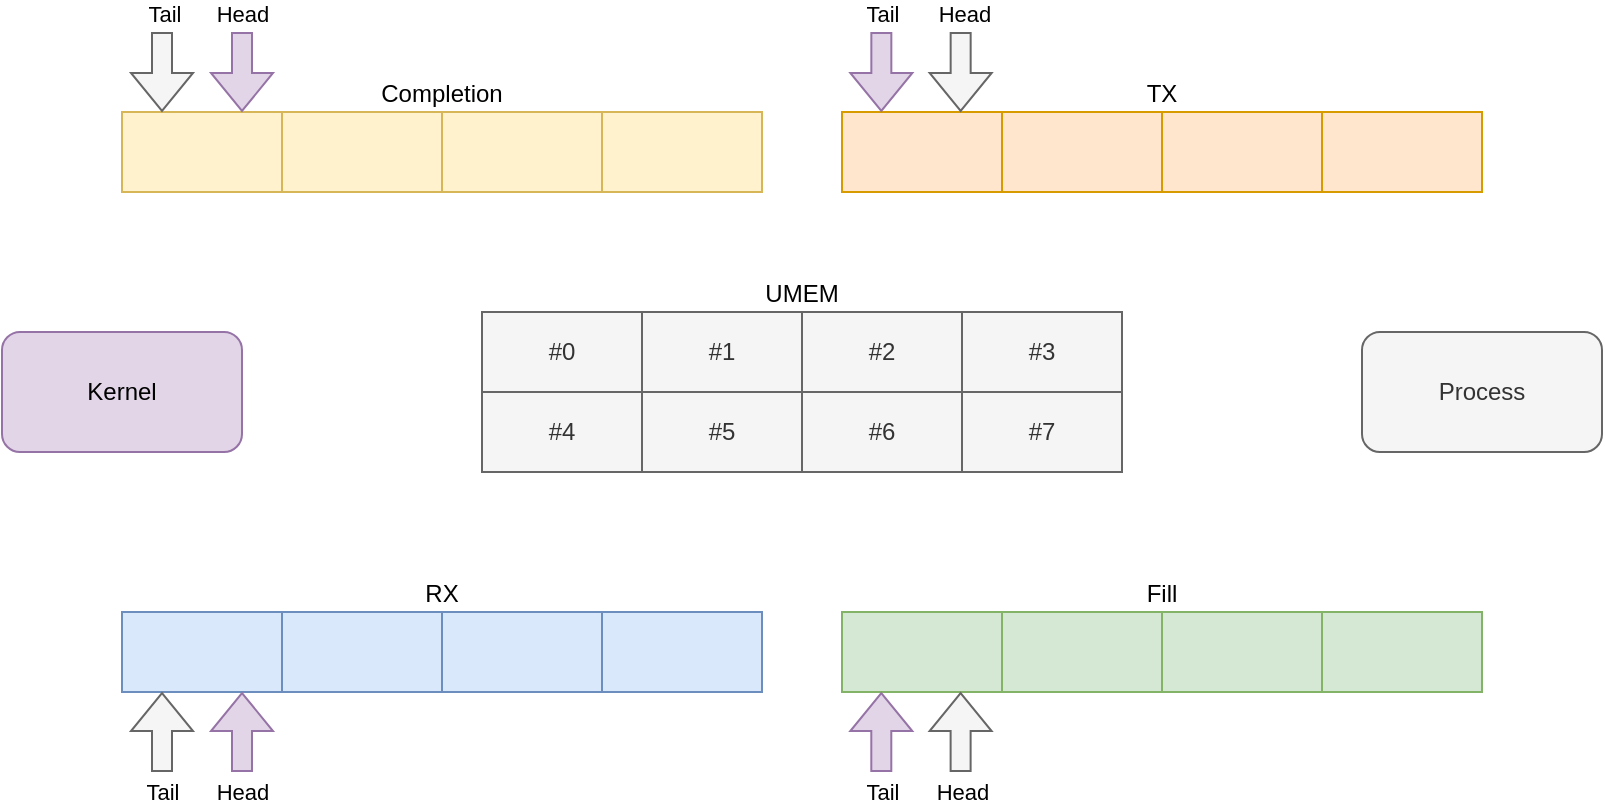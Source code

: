 <mxfile version="18.0.1" type="device" pages="7"><diagram id="ZDzgsvWM2vfd851PHA7s" name="initial_state"><mxGraphModel dx="1422" dy="873" grid="1" gridSize="10" guides="1" tooltips="1" connect="1" arrows="1" fold="1" page="1" pageScale="1" pageWidth="850" pageHeight="1100" math="0" shadow="0"><root><mxCell id="0"/><mxCell id="1" parent="0"/><mxCell id="tyN-Wi5FnfXnl0OjNkxn-17" value="RX" style="rounded=0;whiteSpace=wrap;html=1;labelPosition=center;verticalLabelPosition=top;align=center;verticalAlign=bottom;" parent="1" vertex="1"><mxGeometry x="70" y="510" width="320" height="40" as="geometry"/></mxCell><mxCell id="tyN-Wi5FnfXnl0OjNkxn-1" value="UMEM" style="rounded=0;whiteSpace=wrap;html=1;verticalAlign=bottom;labelPosition=center;verticalLabelPosition=top;align=center;" parent="1" vertex="1"><mxGeometry x="250" y="360" width="320" height="80" as="geometry"/></mxCell><mxCell id="tyN-Wi5FnfXnl0OjNkxn-2" value="#0" style="rounded=0;whiteSpace=wrap;html=1;fillColor=#f5f5f5;fontColor=#333333;strokeColor=#666666;" parent="1" vertex="1"><mxGeometry x="250" y="360" width="80" height="40" as="geometry"/></mxCell><mxCell id="tyN-Wi5FnfXnl0OjNkxn-3" value="#1" style="rounded=0;whiteSpace=wrap;html=1;fillColor=#f5f5f5;fontColor=#333333;strokeColor=#666666;" parent="1" vertex="1"><mxGeometry x="330" y="360" width="80" height="40" as="geometry"/></mxCell><mxCell id="tyN-Wi5FnfXnl0OjNkxn-4" value="#2" style="rounded=0;whiteSpace=wrap;html=1;fillColor=#f5f5f5;fontColor=#333333;strokeColor=#666666;" parent="1" vertex="1"><mxGeometry x="410" y="360" width="80" height="40" as="geometry"/></mxCell><mxCell id="tyN-Wi5FnfXnl0OjNkxn-5" value="#3" style="rounded=0;whiteSpace=wrap;html=1;fillColor=#f5f5f5;fontColor=#333333;strokeColor=#666666;" parent="1" vertex="1"><mxGeometry x="490" y="360" width="80" height="40" as="geometry"/></mxCell><mxCell id="tyN-Wi5FnfXnl0OjNkxn-6" value="#4" style="rounded=0;whiteSpace=wrap;html=1;fillColor=#f5f5f5;fontColor=#333333;strokeColor=#666666;" parent="1" vertex="1"><mxGeometry x="250" y="400" width="80" height="40" as="geometry"/></mxCell><mxCell id="tyN-Wi5FnfXnl0OjNkxn-7" value="#5" style="rounded=0;whiteSpace=wrap;html=1;fillColor=#f5f5f5;fontColor=#333333;strokeColor=#666666;" parent="1" vertex="1"><mxGeometry x="330" y="400" width="80" height="40" as="geometry"/></mxCell><mxCell id="tyN-Wi5FnfXnl0OjNkxn-8" value="#6" style="rounded=0;whiteSpace=wrap;html=1;fillColor=#f5f5f5;fontColor=#333333;strokeColor=#666666;" parent="1" vertex="1"><mxGeometry x="410" y="400" width="80" height="40" as="geometry"/></mxCell><mxCell id="tyN-Wi5FnfXnl0OjNkxn-9" value="#7" style="rounded=0;whiteSpace=wrap;html=1;fillColor=#f5f5f5;fontColor=#333333;strokeColor=#666666;" parent="1" vertex="1"><mxGeometry x="490" y="400" width="80" height="40" as="geometry"/></mxCell><mxCell id="tyN-Wi5FnfXnl0OjNkxn-12" value="" style="rounded=0;whiteSpace=wrap;html=1;fillColor=#dae8fc;strokeColor=#6c8ebf;" parent="1" vertex="1"><mxGeometry x="70" y="510" width="80" height="40" as="geometry"/></mxCell><mxCell id="tyN-Wi5FnfXnl0OjNkxn-13" value="" style="rounded=0;whiteSpace=wrap;html=1;fillColor=#dae8fc;strokeColor=#6c8ebf;" parent="1" vertex="1"><mxGeometry x="150" y="510" width="80" height="40" as="geometry"/></mxCell><mxCell id="tyN-Wi5FnfXnl0OjNkxn-14" value="" style="rounded=0;whiteSpace=wrap;html=1;fillColor=#dae8fc;strokeColor=#6c8ebf;" parent="1" vertex="1"><mxGeometry x="230" y="510" width="80" height="40" as="geometry"/></mxCell><mxCell id="tyN-Wi5FnfXnl0OjNkxn-15" value="" style="rounded=0;whiteSpace=wrap;html=1;fillColor=#dae8fc;strokeColor=#6c8ebf;" parent="1" vertex="1"><mxGeometry x="310" y="510" width="80" height="40" as="geometry"/></mxCell><mxCell id="tyN-Wi5FnfXnl0OjNkxn-19" value="" style="shape=flexArrow;endArrow=classic;html=1;rounded=0;fillColor=#e1d5e7;strokeColor=#9673a6;" parent="1" edge="1"><mxGeometry width="50" height="50" relative="1" as="geometry"><mxPoint x="130" y="590" as="sourcePoint"/><mxPoint x="130" y="550" as="targetPoint"/></mxGeometry></mxCell><mxCell id="tyN-Wi5FnfXnl0OjNkxn-20" value="Head" style="edgeLabel;html=1;align=center;verticalAlign=middle;resizable=0;points=[];" parent="tyN-Wi5FnfXnl0OjNkxn-19" vertex="1" connectable="0"><mxGeometry x="-0.434" y="-5" relative="1" as="geometry"><mxPoint x="-5" y="21" as="offset"/></mxGeometry></mxCell><mxCell id="tyN-Wi5FnfXnl0OjNkxn-21" value="" style="shape=flexArrow;endArrow=classic;html=1;rounded=0;fillColor=#f5f5f5;strokeColor=#666666;" parent="1" edge="1"><mxGeometry width="50" height="50" relative="1" as="geometry"><mxPoint x="90.0" y="590" as="sourcePoint"/><mxPoint x="90.0" y="550" as="targetPoint"/></mxGeometry></mxCell><mxCell id="tyN-Wi5FnfXnl0OjNkxn-22" value="Tail" style="edgeLabel;html=1;align=center;verticalAlign=middle;resizable=0;points=[];" parent="tyN-Wi5FnfXnl0OjNkxn-21" vertex="1" connectable="0"><mxGeometry x="-0.434" y="-5" relative="1" as="geometry"><mxPoint x="-5" y="21" as="offset"/></mxGeometry></mxCell><mxCell id="tyN-Wi5FnfXnl0OjNkxn-23" value="Fill" style="rounded=0;whiteSpace=wrap;html=1;labelPosition=center;verticalLabelPosition=top;align=center;verticalAlign=bottom;" parent="1" vertex="1"><mxGeometry x="430" y="510" width="320" height="40" as="geometry"/></mxCell><mxCell id="tyN-Wi5FnfXnl0OjNkxn-24" value="" style="rounded=0;whiteSpace=wrap;html=1;fillColor=#d5e8d4;strokeColor=#82b366;" parent="1" vertex="1"><mxGeometry x="430" y="510" width="80" height="40" as="geometry"/></mxCell><mxCell id="tyN-Wi5FnfXnl0OjNkxn-25" value="" style="rounded=0;whiteSpace=wrap;html=1;fillColor=#d5e8d4;strokeColor=#82b366;" parent="1" vertex="1"><mxGeometry x="510" y="510" width="80" height="40" as="geometry"/></mxCell><mxCell id="tyN-Wi5FnfXnl0OjNkxn-26" value="" style="rounded=0;whiteSpace=wrap;html=1;fillColor=#d5e8d4;strokeColor=#82b366;" parent="1" vertex="1"><mxGeometry x="590" y="510" width="80" height="40" as="geometry"/></mxCell><mxCell id="tyN-Wi5FnfXnl0OjNkxn-27" value="" style="rounded=0;whiteSpace=wrap;html=1;fillColor=#d5e8d4;strokeColor=#82b366;" parent="1" vertex="1"><mxGeometry x="670" y="510" width="80" height="40" as="geometry"/></mxCell><mxCell id="tyN-Wi5FnfXnl0OjNkxn-34" value="Kernel" style="rounded=1;whiteSpace=wrap;html=1;fillColor=#e1d5e7;strokeColor=#9673a6;" parent="1" vertex="1"><mxGeometry x="10" y="370" width="120" height="60" as="geometry"/></mxCell><mxCell id="tyN-Wi5FnfXnl0OjNkxn-35" value="Process" style="rounded=1;whiteSpace=wrap;html=1;fillColor=#f5f5f5;strokeColor=#666666;fontColor=#333333;" parent="1" vertex="1"><mxGeometry x="690" y="370" width="120" height="60" as="geometry"/></mxCell><mxCell id="tyN-Wi5FnfXnl0OjNkxn-38" value="TX" style="rounded=0;whiteSpace=wrap;html=1;labelPosition=center;verticalLabelPosition=top;align=center;verticalAlign=bottom;" parent="1" vertex="1"><mxGeometry x="430" y="260" width="320" height="40" as="geometry"/></mxCell><mxCell id="tyN-Wi5FnfXnl0OjNkxn-39" value="" style="rounded=0;whiteSpace=wrap;html=1;fillColor=#ffe6cc;strokeColor=#d79b00;" parent="1" vertex="1"><mxGeometry x="430" y="260" width="80" height="40" as="geometry"/></mxCell><mxCell id="tyN-Wi5FnfXnl0OjNkxn-40" value="" style="rounded=0;whiteSpace=wrap;html=1;fillColor=#ffe6cc;strokeColor=#d79b00;" parent="1" vertex="1"><mxGeometry x="510" y="260" width="80" height="40" as="geometry"/></mxCell><mxCell id="tyN-Wi5FnfXnl0OjNkxn-41" value="" style="rounded=0;whiteSpace=wrap;html=1;fillColor=#ffe6cc;strokeColor=#d79b00;" parent="1" vertex="1"><mxGeometry x="590" y="260" width="80" height="40" as="geometry"/></mxCell><mxCell id="tyN-Wi5FnfXnl0OjNkxn-42" value="" style="rounded=0;whiteSpace=wrap;html=1;fillColor=#ffe6cc;strokeColor=#d79b00;" parent="1" vertex="1"><mxGeometry x="670" y="260" width="80" height="40" as="geometry"/></mxCell><mxCell id="tyN-Wi5FnfXnl0OjNkxn-47" value="Completion" style="rounded=0;whiteSpace=wrap;html=1;labelPosition=center;verticalLabelPosition=top;align=center;verticalAlign=bottom;" parent="1" vertex="1"><mxGeometry x="70" y="260" width="320" height="40" as="geometry"/></mxCell><mxCell id="tyN-Wi5FnfXnl0OjNkxn-48" value="" style="rounded=0;whiteSpace=wrap;html=1;fillColor=#fff2cc;strokeColor=#d6b656;" parent="1" vertex="1"><mxGeometry x="70" y="260" width="80" height="40" as="geometry"/></mxCell><mxCell id="tyN-Wi5FnfXnl0OjNkxn-49" value="" style="rounded=0;whiteSpace=wrap;html=1;fillColor=#fff2cc;strokeColor=#d6b656;" parent="1" vertex="1"><mxGeometry x="150" y="260" width="80" height="40" as="geometry"/></mxCell><mxCell id="tyN-Wi5FnfXnl0OjNkxn-50" value="" style="rounded=0;whiteSpace=wrap;html=1;fillColor=#fff2cc;strokeColor=#d6b656;" parent="1" vertex="1"><mxGeometry x="230" y="260" width="80" height="40" as="geometry"/></mxCell><mxCell id="tyN-Wi5FnfXnl0OjNkxn-51" value="" style="rounded=0;whiteSpace=wrap;html=1;fillColor=#fff2cc;strokeColor=#d6b656;" parent="1" vertex="1"><mxGeometry x="310" y="260" width="80" height="40" as="geometry"/></mxCell><mxCell id="tyN-Wi5FnfXnl0OjNkxn-56" value="" style="shape=flexArrow;endArrow=classic;html=1;rounded=0;fillColor=#e1d5e7;strokeColor=#9673a6;" parent="1" edge="1"><mxGeometry width="50" height="50" relative="1" as="geometry"><mxPoint x="449.65" y="590" as="sourcePoint"/><mxPoint x="449.65" y="550" as="targetPoint"/></mxGeometry></mxCell><mxCell id="tyN-Wi5FnfXnl0OjNkxn-57" value="Tail" style="edgeLabel;html=1;align=center;verticalAlign=middle;resizable=0;points=[];" parent="tyN-Wi5FnfXnl0OjNkxn-56" vertex="1" connectable="0"><mxGeometry x="-0.434" y="-5" relative="1" as="geometry"><mxPoint x="-5" y="21" as="offset"/></mxGeometry></mxCell><mxCell id="tyN-Wi5FnfXnl0OjNkxn-58" value="" style="shape=flexArrow;endArrow=classic;html=1;rounded=0;fillColor=#f5f5f5;strokeColor=#666666;" parent="1" edge="1"><mxGeometry width="50" height="50" relative="1" as="geometry"><mxPoint x="489.31" y="590" as="sourcePoint"/><mxPoint x="489.31" y="550" as="targetPoint"/></mxGeometry></mxCell><mxCell id="tyN-Wi5FnfXnl0OjNkxn-59" value="Head" style="edgeLabel;html=1;align=center;verticalAlign=middle;resizable=0;points=[];" parent="tyN-Wi5FnfXnl0OjNkxn-58" vertex="1" connectable="0"><mxGeometry x="-0.434" y="-5" relative="1" as="geometry"><mxPoint x="-5" y="21" as="offset"/></mxGeometry></mxCell><mxCell id="tyN-Wi5FnfXnl0OjNkxn-60" value="" style="shape=flexArrow;endArrow=classic;html=1;rounded=0;fillColor=#e1d5e7;strokeColor=#9673a6;" parent="1" edge="1"><mxGeometry width="50" height="50" relative="1" as="geometry"><mxPoint x="449.67" y="220" as="sourcePoint"/><mxPoint x="449.67" y="260" as="targetPoint"/></mxGeometry></mxCell><mxCell id="tyN-Wi5FnfXnl0OjNkxn-61" value="Tail" style="edgeLabel;html=1;align=center;verticalAlign=middle;resizable=0;points=[];" parent="tyN-Wi5FnfXnl0OjNkxn-60" vertex="1" connectable="0"><mxGeometry x="-0.434" y="-5" relative="1" as="geometry"><mxPoint x="5" y="-21" as="offset"/></mxGeometry></mxCell><mxCell id="tyN-Wi5FnfXnl0OjNkxn-62" value="" style="shape=flexArrow;endArrow=classic;html=1;rounded=0;fillColor=#f5f5f5;strokeColor=#666666;" parent="1" edge="1"><mxGeometry width="50" height="50" relative="1" as="geometry"><mxPoint x="489.33" y="220" as="sourcePoint"/><mxPoint x="489.33" y="260" as="targetPoint"/></mxGeometry></mxCell><mxCell id="tyN-Wi5FnfXnl0OjNkxn-63" value="Head" style="edgeLabel;html=1;align=center;verticalAlign=middle;resizable=0;points=[];" parent="tyN-Wi5FnfXnl0OjNkxn-62" vertex="1" connectable="0"><mxGeometry x="-0.434" y="-5" relative="1" as="geometry"><mxPoint x="6" y="-21" as="offset"/></mxGeometry></mxCell><mxCell id="tyN-Wi5FnfXnl0OjNkxn-64" value="" style="shape=flexArrow;endArrow=classic;html=1;rounded=0;fillColor=#e1d5e7;strokeColor=#9673a6;" parent="1" edge="1"><mxGeometry width="50" height="50" relative="1" as="geometry"><mxPoint x="130.0" y="220.0" as="sourcePoint"/><mxPoint x="130.0" y="260.0" as="targetPoint"/></mxGeometry></mxCell><mxCell id="tyN-Wi5FnfXnl0OjNkxn-65" value="Head" style="edgeLabel;html=1;align=center;verticalAlign=middle;resizable=0;points=[];" parent="tyN-Wi5FnfXnl0OjNkxn-64" vertex="1" connectable="0"><mxGeometry x="-0.434" y="-5" relative="1" as="geometry"><mxPoint x="5" y="-21" as="offset"/></mxGeometry></mxCell><mxCell id="tyN-Wi5FnfXnl0OjNkxn-66" value="" style="shape=flexArrow;endArrow=classic;html=1;rounded=0;fillColor=#f5f5f5;strokeColor=#666666;" parent="1" edge="1"><mxGeometry width="50" height="50" relative="1" as="geometry"><mxPoint x="90.0" y="220" as="sourcePoint"/><mxPoint x="90.0" y="260" as="targetPoint"/></mxGeometry></mxCell><mxCell id="tyN-Wi5FnfXnl0OjNkxn-67" value="Tail" style="edgeLabel;html=1;align=center;verticalAlign=middle;resizable=0;points=[];" parent="tyN-Wi5FnfXnl0OjNkxn-66" vertex="1" connectable="0"><mxGeometry x="-0.434" y="-5" relative="1" as="geometry"><mxPoint x="6" y="-21" as="offset"/></mxGeometry></mxCell></root></mxGraphModel></diagram><diagram id="7t2JLYEwbr0xCprBisag" name="fill_queue_1"><mxGraphModel dx="981" dy="602" grid="1" gridSize="10" guides="1" tooltips="1" connect="1" arrows="1" fold="1" page="1" pageScale="1" pageWidth="850" pageHeight="1100" math="0" shadow="0"><root><mxCell id="0"/><mxCell id="1" parent="0"/><mxCell id="gvnyjGRO_LkBIg2FPMTD-1" value="RX" style="rounded=0;whiteSpace=wrap;html=1;labelPosition=center;verticalLabelPosition=top;align=center;verticalAlign=bottom;" vertex="1" parent="1"><mxGeometry x="70" y="510" width="320" height="40" as="geometry"/></mxCell><mxCell id="gvnyjGRO_LkBIg2FPMTD-2" value="UMEM" style="rounded=0;whiteSpace=wrap;html=1;verticalAlign=bottom;labelPosition=center;verticalLabelPosition=top;align=center;" vertex="1" parent="1"><mxGeometry x="250" y="360" width="320" height="80" as="geometry"/></mxCell><mxCell id="gvnyjGRO_LkBIg2FPMTD-3" value="#0" style="rounded=0;whiteSpace=wrap;html=1;fillColor=#d5e8d4;strokeColor=#82b366;" vertex="1" parent="1"><mxGeometry x="250" y="360" width="80" height="40" as="geometry"/></mxCell><mxCell id="gvnyjGRO_LkBIg2FPMTD-4" value="#1" style="rounded=0;whiteSpace=wrap;html=1;fillColor=#d5e8d4;strokeColor=#82b366;" vertex="1" parent="1"><mxGeometry x="330" y="360" width="80" height="40" as="geometry"/></mxCell><mxCell id="gvnyjGRO_LkBIg2FPMTD-5" value="#2" style="rounded=0;whiteSpace=wrap;html=1;fillColor=#d5e8d4;strokeColor=#82b366;" vertex="1" parent="1"><mxGeometry x="410" y="360" width="80" height="40" as="geometry"/></mxCell><mxCell id="gvnyjGRO_LkBIg2FPMTD-6" value="#3" style="rounded=0;whiteSpace=wrap;html=1;fillColor=#f5f5f5;fontColor=#333333;strokeColor=#666666;" vertex="1" parent="1"><mxGeometry x="490" y="360" width="80" height="40" as="geometry"/></mxCell><mxCell id="gvnyjGRO_LkBIg2FPMTD-7" value="#4" style="rounded=0;whiteSpace=wrap;html=1;fillColor=#f5f5f5;fontColor=#333333;strokeColor=#666666;" vertex="1" parent="1"><mxGeometry x="250" y="400" width="80" height="40" as="geometry"/></mxCell><mxCell id="gvnyjGRO_LkBIg2FPMTD-8" value="#5" style="rounded=0;whiteSpace=wrap;html=1;fillColor=#f5f5f5;fontColor=#333333;strokeColor=#666666;" vertex="1" parent="1"><mxGeometry x="330" y="400" width="80" height="40" as="geometry"/></mxCell><mxCell id="gvnyjGRO_LkBIg2FPMTD-9" value="#6" style="rounded=0;whiteSpace=wrap;html=1;fillColor=#f5f5f5;fontColor=#333333;strokeColor=#666666;" vertex="1" parent="1"><mxGeometry x="410" y="400" width="80" height="40" as="geometry"/></mxCell><mxCell id="gvnyjGRO_LkBIg2FPMTD-10" value="#7" style="rounded=0;whiteSpace=wrap;html=1;fillColor=#f5f5f5;fontColor=#333333;strokeColor=#666666;" vertex="1" parent="1"><mxGeometry x="490" y="400" width="80" height="40" as="geometry"/></mxCell><mxCell id="gvnyjGRO_LkBIg2FPMTD-11" value="" style="rounded=0;whiteSpace=wrap;html=1;fillColor=#dae8fc;strokeColor=#6c8ebf;" vertex="1" parent="1"><mxGeometry x="70" y="510" width="80" height="40" as="geometry"/></mxCell><mxCell id="gvnyjGRO_LkBIg2FPMTD-12" value="" style="rounded=0;whiteSpace=wrap;html=1;fillColor=#dae8fc;strokeColor=#6c8ebf;" vertex="1" parent="1"><mxGeometry x="150" y="510" width="80" height="40" as="geometry"/></mxCell><mxCell id="gvnyjGRO_LkBIg2FPMTD-13" value="" style="rounded=0;whiteSpace=wrap;html=1;fillColor=#dae8fc;strokeColor=#6c8ebf;" vertex="1" parent="1"><mxGeometry x="230" y="510" width="80" height="40" as="geometry"/></mxCell><mxCell id="gvnyjGRO_LkBIg2FPMTD-14" value="" style="rounded=0;whiteSpace=wrap;html=1;fillColor=#dae8fc;strokeColor=#6c8ebf;" vertex="1" parent="1"><mxGeometry x="310" y="510" width="80" height="40" as="geometry"/></mxCell><mxCell id="gvnyjGRO_LkBIg2FPMTD-15" value="" style="shape=flexArrow;endArrow=classic;html=1;rounded=0;fillColor=#e1d5e7;strokeColor=#9673a6;" edge="1" parent="1"><mxGeometry width="50" height="50" relative="1" as="geometry"><mxPoint x="130" y="590" as="sourcePoint"/><mxPoint x="130" y="550" as="targetPoint"/></mxGeometry></mxCell><mxCell id="gvnyjGRO_LkBIg2FPMTD-16" value="Head" style="edgeLabel;html=1;align=center;verticalAlign=middle;resizable=0;points=[];" vertex="1" connectable="0" parent="gvnyjGRO_LkBIg2FPMTD-15"><mxGeometry x="-0.434" y="-5" relative="1" as="geometry"><mxPoint x="-5" y="21" as="offset"/></mxGeometry></mxCell><mxCell id="gvnyjGRO_LkBIg2FPMTD-17" value="" style="shape=flexArrow;endArrow=classic;html=1;rounded=0;fillColor=#f5f5f5;strokeColor=#666666;" edge="1" parent="1"><mxGeometry width="50" height="50" relative="1" as="geometry"><mxPoint x="90" y="590" as="sourcePoint"/><mxPoint x="90" y="550" as="targetPoint"/></mxGeometry></mxCell><mxCell id="gvnyjGRO_LkBIg2FPMTD-18" value="Tail" style="edgeLabel;html=1;align=center;verticalAlign=middle;resizable=0;points=[];" vertex="1" connectable="0" parent="gvnyjGRO_LkBIg2FPMTD-17"><mxGeometry x="-0.434" y="-5" relative="1" as="geometry"><mxPoint x="-5" y="21" as="offset"/></mxGeometry></mxCell><mxCell id="gvnyjGRO_LkBIg2FPMTD-19" value="Fill" style="rounded=0;whiteSpace=wrap;html=1;labelPosition=center;verticalLabelPosition=top;align=center;verticalAlign=bottom;" vertex="1" parent="1"><mxGeometry x="430" y="510" width="320" height="40" as="geometry"/></mxCell><mxCell id="gvnyjGRO_LkBIg2FPMTD-20" value="" style="rounded=0;whiteSpace=wrap;html=1;fillColor=#d5e8d4;strokeColor=#82b366;" vertex="1" parent="1"><mxGeometry x="430" y="510" width="80" height="40" as="geometry"/></mxCell><mxCell id="gvnyjGRO_LkBIg2FPMTD-21" value="" style="rounded=0;whiteSpace=wrap;html=1;fillColor=#d5e8d4;strokeColor=#82b366;" vertex="1" parent="1"><mxGeometry x="510" y="510" width="80" height="40" as="geometry"/></mxCell><mxCell id="gvnyjGRO_LkBIg2FPMTD-22" value="" style="rounded=0;whiteSpace=wrap;html=1;fillColor=#d5e8d4;strokeColor=#82b366;" vertex="1" parent="1"><mxGeometry x="590" y="510" width="80" height="40" as="geometry"/></mxCell><mxCell id="gvnyjGRO_LkBIg2FPMTD-23" value="" style="rounded=0;whiteSpace=wrap;html=1;fillColor=#d5e8d4;strokeColor=#82b366;" vertex="1" parent="1"><mxGeometry x="670" y="510" width="80" height="40" as="geometry"/></mxCell><mxCell id="gvnyjGRO_LkBIg2FPMTD-24" value="Kernel" style="rounded=1;whiteSpace=wrap;html=1;fillColor=#e1d5e7;strokeColor=#9673a6;" vertex="1" parent="1"><mxGeometry x="10" y="370" width="120" height="60" as="geometry"/></mxCell><mxCell id="gvnyjGRO_LkBIg2FPMTD-25" value="Process" style="rounded=1;whiteSpace=wrap;html=1;fillColor=#f5f5f5;strokeColor=#666666;fontColor=#333333;" vertex="1" parent="1"><mxGeometry x="690" y="370" width="120" height="60" as="geometry"/></mxCell><mxCell id="gvnyjGRO_LkBIg2FPMTD-26" value="TX" style="rounded=0;whiteSpace=wrap;html=1;labelPosition=center;verticalLabelPosition=top;align=center;verticalAlign=bottom;" vertex="1" parent="1"><mxGeometry x="430" y="260" width="320" height="40" as="geometry"/></mxCell><mxCell id="gvnyjGRO_LkBIg2FPMTD-27" value="" style="rounded=0;whiteSpace=wrap;html=1;fillColor=#ffe6cc;strokeColor=#d79b00;" vertex="1" parent="1"><mxGeometry x="430" y="260" width="80" height="40" as="geometry"/></mxCell><mxCell id="gvnyjGRO_LkBIg2FPMTD-28" value="" style="rounded=0;whiteSpace=wrap;html=1;fillColor=#ffe6cc;strokeColor=#d79b00;" vertex="1" parent="1"><mxGeometry x="510" y="260" width="80" height="40" as="geometry"/></mxCell><mxCell id="gvnyjGRO_LkBIg2FPMTD-29" value="" style="rounded=0;whiteSpace=wrap;html=1;fillColor=#ffe6cc;strokeColor=#d79b00;" vertex="1" parent="1"><mxGeometry x="590" y="260" width="80" height="40" as="geometry"/></mxCell><mxCell id="gvnyjGRO_LkBIg2FPMTD-30" value="" style="rounded=0;whiteSpace=wrap;html=1;fillColor=#ffe6cc;strokeColor=#d79b00;" vertex="1" parent="1"><mxGeometry x="670" y="260" width="80" height="40" as="geometry"/></mxCell><mxCell id="gvnyjGRO_LkBIg2FPMTD-31" value="Completion" style="rounded=0;whiteSpace=wrap;html=1;labelPosition=center;verticalLabelPosition=top;align=center;verticalAlign=bottom;" vertex="1" parent="1"><mxGeometry x="70" y="260" width="320" height="40" as="geometry"/></mxCell><mxCell id="gvnyjGRO_LkBIg2FPMTD-32" value="" style="rounded=0;whiteSpace=wrap;html=1;fillColor=#fff2cc;strokeColor=#d6b656;" vertex="1" parent="1"><mxGeometry x="70" y="260" width="80" height="40" as="geometry"/></mxCell><mxCell id="gvnyjGRO_LkBIg2FPMTD-33" value="" style="rounded=0;whiteSpace=wrap;html=1;fillColor=#fff2cc;strokeColor=#d6b656;" vertex="1" parent="1"><mxGeometry x="150" y="260" width="80" height="40" as="geometry"/></mxCell><mxCell id="gvnyjGRO_LkBIg2FPMTD-34" value="" style="rounded=0;whiteSpace=wrap;html=1;fillColor=#fff2cc;strokeColor=#d6b656;" vertex="1" parent="1"><mxGeometry x="230" y="260" width="80" height="40" as="geometry"/></mxCell><mxCell id="gvnyjGRO_LkBIg2FPMTD-35" value="" style="rounded=0;whiteSpace=wrap;html=1;fillColor=#fff2cc;strokeColor=#d6b656;" vertex="1" parent="1"><mxGeometry x="310" y="260" width="80" height="40" as="geometry"/></mxCell><mxCell id="gvnyjGRO_LkBIg2FPMTD-36" value="" style="shape=flexArrow;endArrow=classic;html=1;rounded=0;fillColor=#e1d5e7;strokeColor=#9673a6;" edge="1" parent="1"><mxGeometry width="50" height="50" relative="1" as="geometry"><mxPoint x="449.65" y="590" as="sourcePoint"/><mxPoint x="449.65" y="550" as="targetPoint"/></mxGeometry></mxCell><mxCell id="gvnyjGRO_LkBIg2FPMTD-37" value="Tail" style="edgeLabel;html=1;align=center;verticalAlign=middle;resizable=0;points=[];" vertex="1" connectable="0" parent="gvnyjGRO_LkBIg2FPMTD-36"><mxGeometry x="-0.434" y="-5" relative="1" as="geometry"><mxPoint x="-5" y="21" as="offset"/></mxGeometry></mxCell><mxCell id="gvnyjGRO_LkBIg2FPMTD-38" value="" style="shape=flexArrow;endArrow=classic;html=1;rounded=0;fillColor=#f5f5f5;strokeColor=#666666;" edge="1" parent="1"><mxGeometry width="50" height="50" relative="1" as="geometry"><mxPoint x="709.66" y="590" as="sourcePoint"/><mxPoint x="709.66" y="550" as="targetPoint"/></mxGeometry></mxCell><mxCell id="gvnyjGRO_LkBIg2FPMTD-39" value="Head" style="edgeLabel;html=1;align=center;verticalAlign=middle;resizable=0;points=[];" vertex="1" connectable="0" parent="gvnyjGRO_LkBIg2FPMTD-38"><mxGeometry x="-0.434" y="-5" relative="1" as="geometry"><mxPoint x="-5" y="21" as="offset"/></mxGeometry></mxCell><mxCell id="gvnyjGRO_LkBIg2FPMTD-40" value="" style="shape=flexArrow;endArrow=classic;html=1;rounded=0;fillColor=#e1d5e7;strokeColor=#9673a6;" edge="1" parent="1"><mxGeometry width="50" height="50" relative="1" as="geometry"><mxPoint x="449.66" y="220" as="sourcePoint"/><mxPoint x="449.66" y="260" as="targetPoint"/></mxGeometry></mxCell><mxCell id="gvnyjGRO_LkBIg2FPMTD-41" value="Tail" style="edgeLabel;html=1;align=center;verticalAlign=middle;resizable=0;points=[];" vertex="1" connectable="0" parent="gvnyjGRO_LkBIg2FPMTD-40"><mxGeometry x="-0.434" y="-5" relative="1" as="geometry"><mxPoint x="5" y="-21" as="offset"/></mxGeometry></mxCell><mxCell id="gvnyjGRO_LkBIg2FPMTD-42" value="" style="shape=flexArrow;endArrow=classic;html=1;rounded=0;fillColor=#f5f5f5;strokeColor=#666666;" edge="1" parent="1"><mxGeometry width="50" height="50" relative="1" as="geometry"><mxPoint x="490" y="220" as="sourcePoint"/><mxPoint x="490" y="260" as="targetPoint"/></mxGeometry></mxCell><mxCell id="gvnyjGRO_LkBIg2FPMTD-43" value="Head" style="edgeLabel;html=1;align=center;verticalAlign=middle;resizable=0;points=[];" vertex="1" connectable="0" parent="gvnyjGRO_LkBIg2FPMTD-42"><mxGeometry x="-0.434" y="-5" relative="1" as="geometry"><mxPoint x="6" y="-21" as="offset"/></mxGeometry></mxCell><mxCell id="gvnyjGRO_LkBIg2FPMTD-44" value="" style="shape=flexArrow;endArrow=classic;html=1;rounded=0;fillColor=#e1d5e7;strokeColor=#9673a6;" edge="1" parent="1"><mxGeometry width="50" height="50" relative="1" as="geometry"><mxPoint x="130" y="220" as="sourcePoint"/><mxPoint x="130" y="260" as="targetPoint"/></mxGeometry></mxCell><mxCell id="gvnyjGRO_LkBIg2FPMTD-45" value="Head" style="edgeLabel;html=1;align=center;verticalAlign=middle;resizable=0;points=[];" vertex="1" connectable="0" parent="gvnyjGRO_LkBIg2FPMTD-44"><mxGeometry x="-0.434" y="-5" relative="1" as="geometry"><mxPoint x="5" y="-21" as="offset"/></mxGeometry></mxCell><mxCell id="gvnyjGRO_LkBIg2FPMTD-46" value="" style="shape=flexArrow;endArrow=classic;html=1;rounded=0;fillColor=#f5f5f5;strokeColor=#666666;" edge="1" parent="1"><mxGeometry width="50" height="50" relative="1" as="geometry"><mxPoint x="90" y="220" as="sourcePoint"/><mxPoint x="90" y="260" as="targetPoint"/></mxGeometry></mxCell><mxCell id="gvnyjGRO_LkBIg2FPMTD-47" value="Tail" style="edgeLabel;html=1;align=center;verticalAlign=middle;resizable=0;points=[];" vertex="1" connectable="0" parent="gvnyjGRO_LkBIg2FPMTD-46"><mxGeometry x="-0.434" y="-5" relative="1" as="geometry"><mxPoint x="6" y="-21" as="offset"/></mxGeometry></mxCell><mxCell id="gvnyjGRO_LkBIg2FPMTD-48" value="" style="endArrow=classic;html=1;rounded=0;fillColor=#E1D5E7;" edge="1" parent="1" source="gvnyjGRO_LkBIg2FPMTD-54" target="gvnyjGRO_LkBIg2FPMTD-51"><mxGeometry width="50" height="50" relative="1" as="geometry"><mxPoint x="370" y="410" as="sourcePoint"/><mxPoint x="420" y="360" as="targetPoint"/></mxGeometry></mxCell><mxCell id="gvnyjGRO_LkBIg2FPMTD-49" value="" style="endArrow=classic;html=1;rounded=0;fillColor=#E1D5E7;" edge="1" parent="1" source="gvnyjGRO_LkBIg2FPMTD-55" target="gvnyjGRO_LkBIg2FPMTD-52"><mxGeometry width="50" height="50" relative="1" as="geometry"><mxPoint x="620" y="523.75" as="sourcePoint"/><mxPoint x="334.667" y="410.0" as="targetPoint"/></mxGeometry></mxCell><mxCell id="gvnyjGRO_LkBIg2FPMTD-50" value="" style="endArrow=classic;html=1;rounded=0;fillColor=#E1D5E7;" edge="1" parent="1" source="gvnyjGRO_LkBIg2FPMTD-56" target="gvnyjGRO_LkBIg2FPMTD-53"><mxGeometry width="50" height="50" relative="1" as="geometry"><mxPoint x="700" y="523.75" as="sourcePoint"/><mxPoint x="414.667" y="410.0" as="targetPoint"/></mxGeometry></mxCell><mxCell id="gvnyjGRO_LkBIg2FPMTD-51" value="" style="rounded=0;whiteSpace=wrap;html=1;strokeColor=none;fillColor=none;" vertex="1" parent="1"><mxGeometry x="300" y="370" width="20" height="20" as="geometry"/></mxCell><mxCell id="gvnyjGRO_LkBIg2FPMTD-52" value="" style="rounded=0;whiteSpace=wrap;html=1;strokeColor=none;fillColor=none;" vertex="1" parent="1"><mxGeometry x="380" y="370" width="20" height="20" as="geometry"/></mxCell><mxCell id="gvnyjGRO_LkBIg2FPMTD-53" value="" style="rounded=0;whiteSpace=wrap;html=1;strokeColor=none;fillColor=none;" vertex="1" parent="1"><mxGeometry x="460" y="370" width="20" height="20" as="geometry"/></mxCell><mxCell id="gvnyjGRO_LkBIg2FPMTD-54" value="" style="ellipse;html=1;shape=endState;fillColor=#000000;strokeColor=#ff0000;" vertex="1" parent="1"><mxGeometry x="540" y="520" width="20" height="20" as="geometry"/></mxCell><mxCell id="gvnyjGRO_LkBIg2FPMTD-55" value="" style="ellipse;html=1;shape=endState;fillColor=#000000;strokeColor=#ff0000;" vertex="1" parent="1"><mxGeometry x="620" y="520" width="20" height="20" as="geometry"/></mxCell><mxCell id="gvnyjGRO_LkBIg2FPMTD-56" value="" style="ellipse;html=1;shape=endState;fillColor=#000000;strokeColor=#ff0000;" vertex="1" parent="1"><mxGeometry x="700" y="520" width="20" height="20" as="geometry"/></mxCell></root></mxGraphModel></diagram><diagram name="fill_queue_2" id="q7t4ijdm49PzOaWVHGQM"><mxGraphModel dx="813" dy="499" grid="1" gridSize="10" guides="1" tooltips="1" connect="1" arrows="1" fold="1" page="1" pageScale="1" pageWidth="850" pageHeight="1100" math="0" shadow="0"><root><mxCell id="m0dzbnjijFz-FOeJ3SO5-0"/><mxCell id="m0dzbnjijFz-FOeJ3SO5-1" parent="m0dzbnjijFz-FOeJ3SO5-0"/><mxCell id="m0dzbnjijFz-FOeJ3SO5-2" value="RX" style="rounded=0;whiteSpace=wrap;html=1;labelPosition=center;verticalLabelPosition=top;align=center;verticalAlign=bottom;" vertex="1" parent="m0dzbnjijFz-FOeJ3SO5-1"><mxGeometry x="70" y="510" width="320" height="40" as="geometry"/></mxCell><mxCell id="m0dzbnjijFz-FOeJ3SO5-3" value="UMEM" style="rounded=0;whiteSpace=wrap;html=1;verticalAlign=bottom;labelPosition=center;verticalLabelPosition=top;align=center;" vertex="1" parent="m0dzbnjijFz-FOeJ3SO5-1"><mxGeometry x="250" y="360" width="320" height="80" as="geometry"/></mxCell><mxCell id="m0dzbnjijFz-FOeJ3SO5-4" value="#0" style="rounded=0;whiteSpace=wrap;html=1;fillColor=#e1d5e7;strokeColor=#9673a6;" vertex="1" parent="m0dzbnjijFz-FOeJ3SO5-1"><mxGeometry x="250" y="360" width="80" height="40" as="geometry"/></mxCell><mxCell id="m0dzbnjijFz-FOeJ3SO5-5" value="#1" style="rounded=0;whiteSpace=wrap;html=1;fillColor=#e1d5e7;strokeColor=#9673a6;" vertex="1" parent="m0dzbnjijFz-FOeJ3SO5-1"><mxGeometry x="330" y="360" width="80" height="40" as="geometry"/></mxCell><mxCell id="m0dzbnjijFz-FOeJ3SO5-6" value="#2" style="rounded=0;whiteSpace=wrap;html=1;fillColor=#e1d5e7;strokeColor=#9673a6;" vertex="1" parent="m0dzbnjijFz-FOeJ3SO5-1"><mxGeometry x="410" y="360" width="80" height="40" as="geometry"/></mxCell><mxCell id="m0dzbnjijFz-FOeJ3SO5-7" value="#3" style="rounded=0;whiteSpace=wrap;html=1;fillColor=#f5f5f5;fontColor=#333333;strokeColor=#666666;" vertex="1" parent="m0dzbnjijFz-FOeJ3SO5-1"><mxGeometry x="490" y="360" width="80" height="40" as="geometry"/></mxCell><mxCell id="m0dzbnjijFz-FOeJ3SO5-8" value="#4" style="rounded=0;whiteSpace=wrap;html=1;fillColor=#f5f5f5;fontColor=#333333;strokeColor=#666666;" vertex="1" parent="m0dzbnjijFz-FOeJ3SO5-1"><mxGeometry x="250" y="400" width="80" height="40" as="geometry"/></mxCell><mxCell id="m0dzbnjijFz-FOeJ3SO5-9" value="#5" style="rounded=0;whiteSpace=wrap;html=1;fillColor=#f5f5f5;fontColor=#333333;strokeColor=#666666;" vertex="1" parent="m0dzbnjijFz-FOeJ3SO5-1"><mxGeometry x="330" y="400" width="80" height="40" as="geometry"/></mxCell><mxCell id="m0dzbnjijFz-FOeJ3SO5-10" value="#6" style="rounded=0;whiteSpace=wrap;html=1;fillColor=#f5f5f5;fontColor=#333333;strokeColor=#666666;" vertex="1" parent="m0dzbnjijFz-FOeJ3SO5-1"><mxGeometry x="410" y="400" width="80" height="40" as="geometry"/></mxCell><mxCell id="m0dzbnjijFz-FOeJ3SO5-11" value="#7" style="rounded=0;whiteSpace=wrap;html=1;fillColor=#f5f5f5;fontColor=#333333;strokeColor=#666666;" vertex="1" parent="m0dzbnjijFz-FOeJ3SO5-1"><mxGeometry x="490" y="400" width="80" height="40" as="geometry"/></mxCell><mxCell id="m0dzbnjijFz-FOeJ3SO5-12" value="" style="rounded=0;whiteSpace=wrap;html=1;fillColor=#dae8fc;strokeColor=#6c8ebf;" vertex="1" parent="m0dzbnjijFz-FOeJ3SO5-1"><mxGeometry x="70" y="510" width="80" height="40" as="geometry"/></mxCell><mxCell id="m0dzbnjijFz-FOeJ3SO5-13" value="" style="rounded=0;whiteSpace=wrap;html=1;fillColor=#dae8fc;strokeColor=#6c8ebf;" vertex="1" parent="m0dzbnjijFz-FOeJ3SO5-1"><mxGeometry x="150" y="510" width="80" height="40" as="geometry"/></mxCell><mxCell id="m0dzbnjijFz-FOeJ3SO5-14" value="" style="rounded=0;whiteSpace=wrap;html=1;fillColor=#dae8fc;strokeColor=#6c8ebf;" vertex="1" parent="m0dzbnjijFz-FOeJ3SO5-1"><mxGeometry x="230" y="510" width="80" height="40" as="geometry"/></mxCell><mxCell id="m0dzbnjijFz-FOeJ3SO5-15" value="" style="rounded=0;whiteSpace=wrap;html=1;fillColor=#dae8fc;strokeColor=#6c8ebf;" vertex="1" parent="m0dzbnjijFz-FOeJ3SO5-1"><mxGeometry x="310" y="510" width="80" height="40" as="geometry"/></mxCell><mxCell id="m0dzbnjijFz-FOeJ3SO5-16" value="" style="shape=flexArrow;endArrow=classic;html=1;rounded=0;fillColor=#e1d5e7;strokeColor=#9673a6;" edge="1" parent="m0dzbnjijFz-FOeJ3SO5-1"><mxGeometry width="50" height="50" relative="1" as="geometry"><mxPoint x="130" y="590" as="sourcePoint"/><mxPoint x="130" y="550" as="targetPoint"/></mxGeometry></mxCell><mxCell id="m0dzbnjijFz-FOeJ3SO5-17" value="Head" style="edgeLabel;html=1;align=center;verticalAlign=middle;resizable=0;points=[];" vertex="1" connectable="0" parent="m0dzbnjijFz-FOeJ3SO5-16"><mxGeometry x="-0.434" y="-5" relative="1" as="geometry"><mxPoint x="-5" y="21" as="offset"/></mxGeometry></mxCell><mxCell id="m0dzbnjijFz-FOeJ3SO5-18" value="" style="shape=flexArrow;endArrow=classic;html=1;rounded=0;fillColor=#f5f5f5;strokeColor=#666666;" edge="1" parent="m0dzbnjijFz-FOeJ3SO5-1"><mxGeometry width="50" height="50" relative="1" as="geometry"><mxPoint x="90" y="590" as="sourcePoint"/><mxPoint x="90" y="550" as="targetPoint"/></mxGeometry></mxCell><mxCell id="m0dzbnjijFz-FOeJ3SO5-19" value="Tail" style="edgeLabel;html=1;align=center;verticalAlign=middle;resizable=0;points=[];" vertex="1" connectable="0" parent="m0dzbnjijFz-FOeJ3SO5-18"><mxGeometry x="-0.434" y="-5" relative="1" as="geometry"><mxPoint x="-5" y="21" as="offset"/></mxGeometry></mxCell><mxCell id="m0dzbnjijFz-FOeJ3SO5-20" value="Fill" style="rounded=0;whiteSpace=wrap;html=1;labelPosition=center;verticalLabelPosition=top;align=center;verticalAlign=bottom;" vertex="1" parent="m0dzbnjijFz-FOeJ3SO5-1"><mxGeometry x="430" y="510" width="320" height="40" as="geometry"/></mxCell><mxCell id="m0dzbnjijFz-FOeJ3SO5-21" value="" style="rounded=0;whiteSpace=wrap;html=1;fillColor=#d5e8d4;strokeColor=#82b366;" vertex="1" parent="m0dzbnjijFz-FOeJ3SO5-1"><mxGeometry x="430" y="510" width="80" height="40" as="geometry"/></mxCell><mxCell id="m0dzbnjijFz-FOeJ3SO5-22" value="" style="rounded=0;whiteSpace=wrap;html=1;fillColor=#d5e8d4;strokeColor=#82b366;" vertex="1" parent="m0dzbnjijFz-FOeJ3SO5-1"><mxGeometry x="510" y="510" width="80" height="40" as="geometry"/></mxCell><mxCell id="m0dzbnjijFz-FOeJ3SO5-23" value="" style="rounded=0;whiteSpace=wrap;html=1;fillColor=#d5e8d4;strokeColor=#82b366;" vertex="1" parent="m0dzbnjijFz-FOeJ3SO5-1"><mxGeometry x="590" y="510" width="80" height="40" as="geometry"/></mxCell><mxCell id="m0dzbnjijFz-FOeJ3SO5-24" value="" style="rounded=0;whiteSpace=wrap;html=1;fillColor=#d5e8d4;strokeColor=#82b366;" vertex="1" parent="m0dzbnjijFz-FOeJ3SO5-1"><mxGeometry x="670" y="510" width="80" height="40" as="geometry"/></mxCell><mxCell id="m0dzbnjijFz-FOeJ3SO5-25" value="Kernel" style="rounded=1;whiteSpace=wrap;html=1;fillColor=#e1d5e7;strokeColor=#9673a6;" vertex="1" parent="m0dzbnjijFz-FOeJ3SO5-1"><mxGeometry x="10" y="370" width="120" height="60" as="geometry"/></mxCell><mxCell id="m0dzbnjijFz-FOeJ3SO5-26" value="Process" style="rounded=1;whiteSpace=wrap;html=1;fillColor=#f5f5f5;strokeColor=#666666;fontColor=#333333;" vertex="1" parent="m0dzbnjijFz-FOeJ3SO5-1"><mxGeometry x="690" y="370" width="120" height="60" as="geometry"/></mxCell><mxCell id="m0dzbnjijFz-FOeJ3SO5-27" value="TX" style="rounded=0;whiteSpace=wrap;html=1;labelPosition=center;verticalLabelPosition=top;align=center;verticalAlign=bottom;" vertex="1" parent="m0dzbnjijFz-FOeJ3SO5-1"><mxGeometry x="430" y="260" width="320" height="40" as="geometry"/></mxCell><mxCell id="m0dzbnjijFz-FOeJ3SO5-28" value="" style="rounded=0;whiteSpace=wrap;html=1;fillColor=#ffe6cc;strokeColor=#d79b00;" vertex="1" parent="m0dzbnjijFz-FOeJ3SO5-1"><mxGeometry x="430" y="260" width="80" height="40" as="geometry"/></mxCell><mxCell id="m0dzbnjijFz-FOeJ3SO5-29" value="" style="rounded=0;whiteSpace=wrap;html=1;fillColor=#ffe6cc;strokeColor=#d79b00;" vertex="1" parent="m0dzbnjijFz-FOeJ3SO5-1"><mxGeometry x="510" y="260" width="80" height="40" as="geometry"/></mxCell><mxCell id="m0dzbnjijFz-FOeJ3SO5-30" value="" style="rounded=0;whiteSpace=wrap;html=1;fillColor=#ffe6cc;strokeColor=#d79b00;" vertex="1" parent="m0dzbnjijFz-FOeJ3SO5-1"><mxGeometry x="590" y="260" width="80" height="40" as="geometry"/></mxCell><mxCell id="m0dzbnjijFz-FOeJ3SO5-31" value="" style="rounded=0;whiteSpace=wrap;html=1;fillColor=#ffe6cc;strokeColor=#d79b00;" vertex="1" parent="m0dzbnjijFz-FOeJ3SO5-1"><mxGeometry x="670" y="260" width="80" height="40" as="geometry"/></mxCell><mxCell id="m0dzbnjijFz-FOeJ3SO5-32" value="Completion" style="rounded=0;whiteSpace=wrap;html=1;labelPosition=center;verticalLabelPosition=top;align=center;verticalAlign=bottom;" vertex="1" parent="m0dzbnjijFz-FOeJ3SO5-1"><mxGeometry x="70" y="260" width="320" height="40" as="geometry"/></mxCell><mxCell id="m0dzbnjijFz-FOeJ3SO5-33" value="" style="rounded=0;whiteSpace=wrap;html=1;fillColor=#fff2cc;strokeColor=#d6b656;" vertex="1" parent="m0dzbnjijFz-FOeJ3SO5-1"><mxGeometry x="70" y="260" width="80" height="40" as="geometry"/></mxCell><mxCell id="m0dzbnjijFz-FOeJ3SO5-34" value="" style="rounded=0;whiteSpace=wrap;html=1;fillColor=#fff2cc;strokeColor=#d6b656;" vertex="1" parent="m0dzbnjijFz-FOeJ3SO5-1"><mxGeometry x="150" y="260" width="80" height="40" as="geometry"/></mxCell><mxCell id="m0dzbnjijFz-FOeJ3SO5-35" value="" style="rounded=0;whiteSpace=wrap;html=1;fillColor=#fff2cc;strokeColor=#d6b656;" vertex="1" parent="m0dzbnjijFz-FOeJ3SO5-1"><mxGeometry x="230" y="260" width="80" height="40" as="geometry"/></mxCell><mxCell id="m0dzbnjijFz-FOeJ3SO5-36" value="" style="rounded=0;whiteSpace=wrap;html=1;fillColor=#fff2cc;strokeColor=#d6b656;" vertex="1" parent="m0dzbnjijFz-FOeJ3SO5-1"><mxGeometry x="310" y="260" width="80" height="40" as="geometry"/></mxCell><mxCell id="m0dzbnjijFz-FOeJ3SO5-37" value="" style="shape=flexArrow;endArrow=classic;html=1;rounded=0;fillColor=#e1d5e7;strokeColor=#9673a6;" edge="1" parent="m0dzbnjijFz-FOeJ3SO5-1"><mxGeometry width="50" height="50" relative="1" as="geometry"><mxPoint x="690.0" y="590" as="sourcePoint"/><mxPoint x="690.0" y="550" as="targetPoint"/></mxGeometry></mxCell><mxCell id="m0dzbnjijFz-FOeJ3SO5-38" value="Tail" style="edgeLabel;html=1;align=center;verticalAlign=middle;resizable=0;points=[];" vertex="1" connectable="0" parent="m0dzbnjijFz-FOeJ3SO5-37"><mxGeometry x="-0.434" y="-5" relative="1" as="geometry"><mxPoint x="-5" y="21" as="offset"/></mxGeometry></mxCell><mxCell id="m0dzbnjijFz-FOeJ3SO5-39" value="" style="shape=flexArrow;endArrow=classic;html=1;rounded=0;fillColor=#f5f5f5;strokeColor=#666666;" edge="1" parent="m0dzbnjijFz-FOeJ3SO5-1"><mxGeometry width="50" height="50" relative="1" as="geometry"><mxPoint x="730.0" y="590" as="sourcePoint"/><mxPoint x="730.0" y="550" as="targetPoint"/></mxGeometry></mxCell><mxCell id="m0dzbnjijFz-FOeJ3SO5-40" value="Head" style="edgeLabel;html=1;align=center;verticalAlign=middle;resizable=0;points=[];" vertex="1" connectable="0" parent="m0dzbnjijFz-FOeJ3SO5-39"><mxGeometry x="-0.434" y="-5" relative="1" as="geometry"><mxPoint x="-5" y="21" as="offset"/></mxGeometry></mxCell><mxCell id="m0dzbnjijFz-FOeJ3SO5-41" value="" style="shape=flexArrow;endArrow=classic;html=1;rounded=0;fillColor=#e1d5e7;strokeColor=#9673a6;" edge="1" parent="m0dzbnjijFz-FOeJ3SO5-1"><mxGeometry width="50" height="50" relative="1" as="geometry"><mxPoint x="449.66" y="220" as="sourcePoint"/><mxPoint x="449.66" y="260" as="targetPoint"/></mxGeometry></mxCell><mxCell id="m0dzbnjijFz-FOeJ3SO5-42" value="Tail" style="edgeLabel;html=1;align=center;verticalAlign=middle;resizable=0;points=[];" vertex="1" connectable="0" parent="m0dzbnjijFz-FOeJ3SO5-41"><mxGeometry x="-0.434" y="-5" relative="1" as="geometry"><mxPoint x="5" y="-21" as="offset"/></mxGeometry></mxCell><mxCell id="m0dzbnjijFz-FOeJ3SO5-43" value="" style="shape=flexArrow;endArrow=classic;html=1;rounded=0;fillColor=#f5f5f5;strokeColor=#666666;" edge="1" parent="m0dzbnjijFz-FOeJ3SO5-1"><mxGeometry width="50" height="50" relative="1" as="geometry"><mxPoint x="490" y="220" as="sourcePoint"/><mxPoint x="490" y="260" as="targetPoint"/></mxGeometry></mxCell><mxCell id="m0dzbnjijFz-FOeJ3SO5-44" value="Head" style="edgeLabel;html=1;align=center;verticalAlign=middle;resizable=0;points=[];" vertex="1" connectable="0" parent="m0dzbnjijFz-FOeJ3SO5-43"><mxGeometry x="-0.434" y="-5" relative="1" as="geometry"><mxPoint x="6" y="-21" as="offset"/></mxGeometry></mxCell><mxCell id="m0dzbnjijFz-FOeJ3SO5-45" value="" style="shape=flexArrow;endArrow=classic;html=1;rounded=0;fillColor=#e1d5e7;strokeColor=#9673a6;" edge="1" parent="m0dzbnjijFz-FOeJ3SO5-1"><mxGeometry width="50" height="50" relative="1" as="geometry"><mxPoint x="130" y="220" as="sourcePoint"/><mxPoint x="130" y="260" as="targetPoint"/></mxGeometry></mxCell><mxCell id="m0dzbnjijFz-FOeJ3SO5-46" value="Head" style="edgeLabel;html=1;align=center;verticalAlign=middle;resizable=0;points=[];" vertex="1" connectable="0" parent="m0dzbnjijFz-FOeJ3SO5-45"><mxGeometry x="-0.434" y="-5" relative="1" as="geometry"><mxPoint x="5" y="-21" as="offset"/></mxGeometry></mxCell><mxCell id="m0dzbnjijFz-FOeJ3SO5-47" value="" style="shape=flexArrow;endArrow=classic;html=1;rounded=0;fillColor=#f5f5f5;strokeColor=#666666;" edge="1" parent="m0dzbnjijFz-FOeJ3SO5-1"><mxGeometry width="50" height="50" relative="1" as="geometry"><mxPoint x="90" y="220" as="sourcePoint"/><mxPoint x="90" y="260" as="targetPoint"/></mxGeometry></mxCell><mxCell id="m0dzbnjijFz-FOeJ3SO5-48" value="Tail" style="edgeLabel;html=1;align=center;verticalAlign=middle;resizable=0;points=[];" vertex="1" connectable="0" parent="m0dzbnjijFz-FOeJ3SO5-47"><mxGeometry x="-0.434" y="-5" relative="1" as="geometry"><mxPoint x="6" y="-21" as="offset"/></mxGeometry></mxCell><mxCell id="m0dzbnjijFz-FOeJ3SO5-52" value="" style="rounded=0;whiteSpace=wrap;html=1;strokeColor=none;fillColor=none;" vertex="1" parent="m0dzbnjijFz-FOeJ3SO5-1"><mxGeometry x="300" y="370" width="20" height="20" as="geometry"/></mxCell><mxCell id="m0dzbnjijFz-FOeJ3SO5-53" value="" style="rounded=0;whiteSpace=wrap;html=1;strokeColor=none;fillColor=none;" vertex="1" parent="m0dzbnjijFz-FOeJ3SO5-1"><mxGeometry x="380" y="370" width="20" height="20" as="geometry"/></mxCell><mxCell id="m0dzbnjijFz-FOeJ3SO5-54" value="" style="rounded=0;whiteSpace=wrap;html=1;strokeColor=none;fillColor=none;" vertex="1" parent="m0dzbnjijFz-FOeJ3SO5-1"><mxGeometry x="460" y="370" width="20" height="20" as="geometry"/></mxCell><mxCell id="d646UTPszdvPUHho_z1--0" value="" style="rounded=0;whiteSpace=wrap;html=1;strokeColor=none;fillColor=none;" vertex="1" parent="m0dzbnjijFz-FOeJ3SO5-1"><mxGeometry x="540" y="370" width="20" height="20" as="geometry"/></mxCell><mxCell id="d646UTPszdvPUHho_z1--1" value="" style="rounded=0;whiteSpace=wrap;html=1;strokeColor=none;fillColor=none;" vertex="1" parent="m0dzbnjijFz-FOeJ3SO5-1"><mxGeometry x="300" y="410" width="20" height="20" as="geometry"/></mxCell><mxCell id="d646UTPszdvPUHho_z1--2" value="" style="rounded=0;whiteSpace=wrap;html=1;strokeColor=none;fillColor=none;" vertex="1" parent="m0dzbnjijFz-FOeJ3SO5-1"><mxGeometry x="380" y="410" width="20" height="20" as="geometry"/></mxCell><mxCell id="d646UTPszdvPUHho_z1--3" value="" style="rounded=0;whiteSpace=wrap;html=1;strokeColor=none;fillColor=none;" vertex="1" parent="m0dzbnjijFz-FOeJ3SO5-1"><mxGeometry x="460" y="410" width="20" height="20" as="geometry"/></mxCell><mxCell id="d646UTPszdvPUHho_z1--4" value="" style="rounded=0;whiteSpace=wrap;html=1;strokeColor=none;fillColor=none;" vertex="1" parent="m0dzbnjijFz-FOeJ3SO5-1"><mxGeometry x="540" y="410" width="20" height="20" as="geometry"/></mxCell></root></mxGraphModel></diagram><diagram name="rx_queue_1" id="Q0qUl2ubh8GBhx1UrUiz"><mxGraphModel dx="813" dy="499" grid="1" gridSize="10" guides="1" tooltips="1" connect="1" arrows="1" fold="1" page="1" pageScale="1" pageWidth="850" pageHeight="1100" math="0" shadow="0"><root><mxCell id="BBj80V8ap_domUCixcE6-0"/><mxCell id="BBj80V8ap_domUCixcE6-1" parent="BBj80V8ap_domUCixcE6-0"/><mxCell id="BBj80V8ap_domUCixcE6-2" value="RX" style="rounded=0;whiteSpace=wrap;html=1;labelPosition=center;verticalLabelPosition=top;align=center;verticalAlign=bottom;" vertex="1" parent="BBj80V8ap_domUCixcE6-1"><mxGeometry x="70" y="510" width="320" height="40" as="geometry"/></mxCell><mxCell id="BBj80V8ap_domUCixcE6-3" value="UMEM" style="rounded=0;whiteSpace=wrap;html=1;verticalAlign=bottom;labelPosition=center;verticalLabelPosition=top;align=center;" vertex="1" parent="BBj80V8ap_domUCixcE6-1"><mxGeometry x="250" y="360" width="320" height="80" as="geometry"/></mxCell><mxCell id="BBj80V8ap_domUCixcE6-4" value="#0" style="rounded=0;whiteSpace=wrap;html=1;fillColor=#dae8fc;strokeColor=#6c8ebf;" vertex="1" parent="BBj80V8ap_domUCixcE6-1"><mxGeometry x="250" y="360" width="80" height="40" as="geometry"/></mxCell><mxCell id="BBj80V8ap_domUCixcE6-5" value="#1" style="rounded=0;whiteSpace=wrap;html=1;fillColor=#dae8fc;strokeColor=#6c8ebf;" vertex="1" parent="BBj80V8ap_domUCixcE6-1"><mxGeometry x="330" y="360" width="80" height="40" as="geometry"/></mxCell><mxCell id="BBj80V8ap_domUCixcE6-6" value="#2" style="rounded=0;whiteSpace=wrap;html=1;fillColor=#e1d5e7;strokeColor=#9673a6;" vertex="1" parent="BBj80V8ap_domUCixcE6-1"><mxGeometry x="410" y="360" width="80" height="40" as="geometry"/></mxCell><mxCell id="BBj80V8ap_domUCixcE6-7" value="#3" style="rounded=0;whiteSpace=wrap;html=1;fillColor=#f5f5f5;fontColor=#333333;strokeColor=#666666;" vertex="1" parent="BBj80V8ap_domUCixcE6-1"><mxGeometry x="490" y="360" width="80" height="40" as="geometry"/></mxCell><mxCell id="BBj80V8ap_domUCixcE6-8" value="#4" style="rounded=0;whiteSpace=wrap;html=1;fillColor=#f5f5f5;fontColor=#333333;strokeColor=#666666;" vertex="1" parent="BBj80V8ap_domUCixcE6-1"><mxGeometry x="250" y="400" width="80" height="40" as="geometry"/></mxCell><mxCell id="BBj80V8ap_domUCixcE6-9" value="#5" style="rounded=0;whiteSpace=wrap;html=1;fillColor=#f5f5f5;fontColor=#333333;strokeColor=#666666;" vertex="1" parent="BBj80V8ap_domUCixcE6-1"><mxGeometry x="330" y="400" width="80" height="40" as="geometry"/></mxCell><mxCell id="BBj80V8ap_domUCixcE6-10" value="#6" style="rounded=0;whiteSpace=wrap;html=1;fillColor=#f5f5f5;fontColor=#333333;strokeColor=#666666;" vertex="1" parent="BBj80V8ap_domUCixcE6-1"><mxGeometry x="410" y="400" width="80" height="40" as="geometry"/></mxCell><mxCell id="BBj80V8ap_domUCixcE6-11" value="#7" style="rounded=0;whiteSpace=wrap;html=1;fillColor=#f5f5f5;fontColor=#333333;strokeColor=#666666;" vertex="1" parent="BBj80V8ap_domUCixcE6-1"><mxGeometry x="490" y="400" width="80" height="40" as="geometry"/></mxCell><mxCell id="BBj80V8ap_domUCixcE6-12" value="" style="rounded=0;whiteSpace=wrap;html=1;fillColor=#dae8fc;strokeColor=#6c8ebf;" vertex="1" parent="BBj80V8ap_domUCixcE6-1"><mxGeometry x="70" y="510" width="80" height="40" as="geometry"/></mxCell><mxCell id="BBj80V8ap_domUCixcE6-13" value="" style="rounded=0;whiteSpace=wrap;html=1;fillColor=#dae8fc;strokeColor=#6c8ebf;" vertex="1" parent="BBj80V8ap_domUCixcE6-1"><mxGeometry x="150" y="510" width="80" height="40" as="geometry"/></mxCell><mxCell id="BBj80V8ap_domUCixcE6-14" value="" style="rounded=0;whiteSpace=wrap;html=1;fillColor=#dae8fc;strokeColor=#6c8ebf;" vertex="1" parent="BBj80V8ap_domUCixcE6-1"><mxGeometry x="230" y="510" width="80" height="40" as="geometry"/></mxCell><mxCell id="BBj80V8ap_domUCixcE6-15" value="" style="rounded=0;whiteSpace=wrap;html=1;fillColor=#dae8fc;strokeColor=#6c8ebf;" vertex="1" parent="BBj80V8ap_domUCixcE6-1"><mxGeometry x="310" y="510" width="80" height="40" as="geometry"/></mxCell><mxCell id="BBj80V8ap_domUCixcE6-16" value="" style="shape=flexArrow;endArrow=classic;html=1;rounded=0;fillColor=#e1d5e7;strokeColor=#9673a6;" edge="1" parent="BBj80V8ap_domUCixcE6-1"><mxGeometry width="50" height="50" relative="1" as="geometry"><mxPoint x="269.71" y="590" as="sourcePoint"/><mxPoint x="269.71" y="550" as="targetPoint"/></mxGeometry></mxCell><mxCell id="BBj80V8ap_domUCixcE6-17" value="Head" style="edgeLabel;html=1;align=center;verticalAlign=middle;resizable=0;points=[];" vertex="1" connectable="0" parent="BBj80V8ap_domUCixcE6-16"><mxGeometry x="-0.434" y="-5" relative="1" as="geometry"><mxPoint x="-5" y="21" as="offset"/></mxGeometry></mxCell><mxCell id="BBj80V8ap_domUCixcE6-18" value="" style="shape=flexArrow;endArrow=classic;html=1;rounded=0;fillColor=#f5f5f5;strokeColor=#666666;" edge="1" parent="BBj80V8ap_domUCixcE6-1"><mxGeometry width="50" height="50" relative="1" as="geometry"><mxPoint x="109.71" y="590" as="sourcePoint"/><mxPoint x="109.71" y="550" as="targetPoint"/></mxGeometry></mxCell><mxCell id="BBj80V8ap_domUCixcE6-19" value="Tail" style="edgeLabel;html=1;align=center;verticalAlign=middle;resizable=0;points=[];" vertex="1" connectable="0" parent="BBj80V8ap_domUCixcE6-18"><mxGeometry x="-0.434" y="-5" relative="1" as="geometry"><mxPoint x="-5" y="21" as="offset"/></mxGeometry></mxCell><mxCell id="BBj80V8ap_domUCixcE6-20" value="Fill" style="rounded=0;whiteSpace=wrap;html=1;labelPosition=center;verticalLabelPosition=top;align=center;verticalAlign=bottom;" vertex="1" parent="BBj80V8ap_domUCixcE6-1"><mxGeometry x="430" y="510" width="320" height="40" as="geometry"/></mxCell><mxCell id="BBj80V8ap_domUCixcE6-21" value="" style="rounded=0;whiteSpace=wrap;html=1;fillColor=#d5e8d4;strokeColor=#82b366;" vertex="1" parent="BBj80V8ap_domUCixcE6-1"><mxGeometry x="430" y="510" width="80" height="40" as="geometry"/></mxCell><mxCell id="BBj80V8ap_domUCixcE6-22" value="" style="rounded=0;whiteSpace=wrap;html=1;fillColor=#d5e8d4;strokeColor=#82b366;" vertex="1" parent="BBj80V8ap_domUCixcE6-1"><mxGeometry x="510" y="510" width="80" height="40" as="geometry"/></mxCell><mxCell id="BBj80V8ap_domUCixcE6-23" value="" style="rounded=0;whiteSpace=wrap;html=1;fillColor=#d5e8d4;strokeColor=#82b366;" vertex="1" parent="BBj80V8ap_domUCixcE6-1"><mxGeometry x="590" y="510" width="80" height="40" as="geometry"/></mxCell><mxCell id="BBj80V8ap_domUCixcE6-24" value="" style="rounded=0;whiteSpace=wrap;html=1;fillColor=#d5e8d4;strokeColor=#82b366;" vertex="1" parent="BBj80V8ap_domUCixcE6-1"><mxGeometry x="670" y="510" width="80" height="40" as="geometry"/></mxCell><mxCell id="BBj80V8ap_domUCixcE6-25" value="Kernel" style="rounded=1;whiteSpace=wrap;html=1;fillColor=#e1d5e7;strokeColor=#9673a6;" vertex="1" parent="BBj80V8ap_domUCixcE6-1"><mxGeometry x="10" y="370" width="120" height="60" as="geometry"/></mxCell><mxCell id="BBj80V8ap_domUCixcE6-26" value="Process" style="rounded=1;whiteSpace=wrap;html=1;fillColor=#f5f5f5;strokeColor=#666666;fontColor=#333333;" vertex="1" parent="BBj80V8ap_domUCixcE6-1"><mxGeometry x="690" y="370" width="120" height="60" as="geometry"/></mxCell><mxCell id="BBj80V8ap_domUCixcE6-27" value="TX" style="rounded=0;whiteSpace=wrap;html=1;labelPosition=center;verticalLabelPosition=top;align=center;verticalAlign=bottom;" vertex="1" parent="BBj80V8ap_domUCixcE6-1"><mxGeometry x="430" y="260" width="320" height="40" as="geometry"/></mxCell><mxCell id="BBj80V8ap_domUCixcE6-28" value="" style="rounded=0;whiteSpace=wrap;html=1;fillColor=#ffe6cc;strokeColor=#d79b00;" vertex="1" parent="BBj80V8ap_domUCixcE6-1"><mxGeometry x="430" y="260" width="80" height="40" as="geometry"/></mxCell><mxCell id="BBj80V8ap_domUCixcE6-29" value="" style="rounded=0;whiteSpace=wrap;html=1;fillColor=#ffe6cc;strokeColor=#d79b00;" vertex="1" parent="BBj80V8ap_domUCixcE6-1"><mxGeometry x="510" y="260" width="80" height="40" as="geometry"/></mxCell><mxCell id="BBj80V8ap_domUCixcE6-30" value="" style="rounded=0;whiteSpace=wrap;html=1;fillColor=#ffe6cc;strokeColor=#d79b00;" vertex="1" parent="BBj80V8ap_domUCixcE6-1"><mxGeometry x="590" y="260" width="80" height="40" as="geometry"/></mxCell><mxCell id="BBj80V8ap_domUCixcE6-31" value="" style="rounded=0;whiteSpace=wrap;html=1;fillColor=#ffe6cc;strokeColor=#d79b00;" vertex="1" parent="BBj80V8ap_domUCixcE6-1"><mxGeometry x="670" y="260" width="80" height="40" as="geometry"/></mxCell><mxCell id="BBj80V8ap_domUCixcE6-32" value="Completion" style="rounded=0;whiteSpace=wrap;html=1;labelPosition=center;verticalLabelPosition=top;align=center;verticalAlign=bottom;" vertex="1" parent="BBj80V8ap_domUCixcE6-1"><mxGeometry x="70" y="260" width="320" height="40" as="geometry"/></mxCell><mxCell id="BBj80V8ap_domUCixcE6-33" value="" style="rounded=0;whiteSpace=wrap;html=1;fillColor=#fff2cc;strokeColor=#d6b656;" vertex="1" parent="BBj80V8ap_domUCixcE6-1"><mxGeometry x="70" y="260" width="80" height="40" as="geometry"/></mxCell><mxCell id="BBj80V8ap_domUCixcE6-34" value="" style="rounded=0;whiteSpace=wrap;html=1;fillColor=#fff2cc;strokeColor=#d6b656;" vertex="1" parent="BBj80V8ap_domUCixcE6-1"><mxGeometry x="150" y="260" width="80" height="40" as="geometry"/></mxCell><mxCell id="BBj80V8ap_domUCixcE6-35" value="" style="rounded=0;whiteSpace=wrap;html=1;fillColor=#fff2cc;strokeColor=#d6b656;" vertex="1" parent="BBj80V8ap_domUCixcE6-1"><mxGeometry x="230" y="260" width="80" height="40" as="geometry"/></mxCell><mxCell id="BBj80V8ap_domUCixcE6-36" value="" style="rounded=0;whiteSpace=wrap;html=1;fillColor=#fff2cc;strokeColor=#d6b656;" vertex="1" parent="BBj80V8ap_domUCixcE6-1"><mxGeometry x="310" y="260" width="80" height="40" as="geometry"/></mxCell><mxCell id="BBj80V8ap_domUCixcE6-37" value="" style="shape=flexArrow;endArrow=classic;html=1;rounded=0;fillColor=#e1d5e7;strokeColor=#9673a6;" edge="1" parent="BBj80V8ap_domUCixcE6-1"><mxGeometry width="50" height="50" relative="1" as="geometry"><mxPoint x="690.0" y="590" as="sourcePoint"/><mxPoint x="690.0" y="550" as="targetPoint"/></mxGeometry></mxCell><mxCell id="BBj80V8ap_domUCixcE6-38" value="Tail" style="edgeLabel;html=1;align=center;verticalAlign=middle;resizable=0;points=[];" vertex="1" connectable="0" parent="BBj80V8ap_domUCixcE6-37"><mxGeometry x="-0.434" y="-5" relative="1" as="geometry"><mxPoint x="-5" y="21" as="offset"/></mxGeometry></mxCell><mxCell id="BBj80V8ap_domUCixcE6-39" value="" style="shape=flexArrow;endArrow=classic;html=1;rounded=0;fillColor=#f5f5f5;strokeColor=#666666;" edge="1" parent="BBj80V8ap_domUCixcE6-1"><mxGeometry width="50" height="50" relative="1" as="geometry"><mxPoint x="730.0" y="590" as="sourcePoint"/><mxPoint x="730.0" y="550" as="targetPoint"/></mxGeometry></mxCell><mxCell id="BBj80V8ap_domUCixcE6-40" value="Head" style="edgeLabel;html=1;align=center;verticalAlign=middle;resizable=0;points=[];" vertex="1" connectable="0" parent="BBj80V8ap_domUCixcE6-39"><mxGeometry x="-0.434" y="-5" relative="1" as="geometry"><mxPoint x="-5" y="21" as="offset"/></mxGeometry></mxCell><mxCell id="BBj80V8ap_domUCixcE6-41" value="" style="shape=flexArrow;endArrow=classic;html=1;rounded=0;fillColor=#e1d5e7;strokeColor=#9673a6;" edge="1" parent="BBj80V8ap_domUCixcE6-1"><mxGeometry width="50" height="50" relative="1" as="geometry"><mxPoint x="449.66" y="220" as="sourcePoint"/><mxPoint x="449.66" y="260" as="targetPoint"/></mxGeometry></mxCell><mxCell id="BBj80V8ap_domUCixcE6-42" value="Tail" style="edgeLabel;html=1;align=center;verticalAlign=middle;resizable=0;points=[];" vertex="1" connectable="0" parent="BBj80V8ap_domUCixcE6-41"><mxGeometry x="-0.434" y="-5" relative="1" as="geometry"><mxPoint x="5" y="-21" as="offset"/></mxGeometry></mxCell><mxCell id="BBj80V8ap_domUCixcE6-43" value="" style="shape=flexArrow;endArrow=classic;html=1;rounded=0;fillColor=#f5f5f5;strokeColor=#666666;" edge="1" parent="BBj80V8ap_domUCixcE6-1"><mxGeometry width="50" height="50" relative="1" as="geometry"><mxPoint x="490" y="220" as="sourcePoint"/><mxPoint x="490" y="260" as="targetPoint"/></mxGeometry></mxCell><mxCell id="BBj80V8ap_domUCixcE6-44" value="Head" style="edgeLabel;html=1;align=center;verticalAlign=middle;resizable=0;points=[];" vertex="1" connectable="0" parent="BBj80V8ap_domUCixcE6-43"><mxGeometry x="-0.434" y="-5" relative="1" as="geometry"><mxPoint x="6" y="-21" as="offset"/></mxGeometry></mxCell><mxCell id="BBj80V8ap_domUCixcE6-45" value="" style="shape=flexArrow;endArrow=classic;html=1;rounded=0;fillColor=#e1d5e7;strokeColor=#9673a6;" edge="1" parent="BBj80V8ap_domUCixcE6-1"><mxGeometry width="50" height="50" relative="1" as="geometry"><mxPoint x="130" y="220" as="sourcePoint"/><mxPoint x="130" y="260" as="targetPoint"/></mxGeometry></mxCell><mxCell id="BBj80V8ap_domUCixcE6-46" value="Head" style="edgeLabel;html=1;align=center;verticalAlign=middle;resizable=0;points=[];" vertex="1" connectable="0" parent="BBj80V8ap_domUCixcE6-45"><mxGeometry x="-0.434" y="-5" relative="1" as="geometry"><mxPoint x="5" y="-21" as="offset"/></mxGeometry></mxCell><mxCell id="BBj80V8ap_domUCixcE6-47" value="" style="shape=flexArrow;endArrow=classic;html=1;rounded=0;fillColor=#f5f5f5;strokeColor=#666666;" edge="1" parent="BBj80V8ap_domUCixcE6-1"><mxGeometry width="50" height="50" relative="1" as="geometry"><mxPoint x="90" y="220" as="sourcePoint"/><mxPoint x="90" y="260" as="targetPoint"/></mxGeometry></mxCell><mxCell id="BBj80V8ap_domUCixcE6-48" value="Tail" style="edgeLabel;html=1;align=center;verticalAlign=middle;resizable=0;points=[];" vertex="1" connectable="0" parent="BBj80V8ap_domUCixcE6-47"><mxGeometry x="-0.434" y="-5" relative="1" as="geometry"><mxPoint x="6" y="-21" as="offset"/></mxGeometry></mxCell><mxCell id="BBj80V8ap_domUCixcE6-49" value="" style="rounded=0;whiteSpace=wrap;html=1;strokeColor=none;fillColor=none;" vertex="1" parent="BBj80V8ap_domUCixcE6-1"><mxGeometry x="300" y="370" width="20" height="20" as="geometry"/></mxCell><mxCell id="BBj80V8ap_domUCixcE6-50" value="" style="rounded=0;whiteSpace=wrap;html=1;strokeColor=none;fillColor=none;" vertex="1" parent="BBj80V8ap_domUCixcE6-1"><mxGeometry x="380" y="370" width="20" height="20" as="geometry"/></mxCell><mxCell id="BBj80V8ap_domUCixcE6-51" value="" style="rounded=0;whiteSpace=wrap;html=1;strokeColor=none;fillColor=none;" vertex="1" parent="BBj80V8ap_domUCixcE6-1"><mxGeometry x="460" y="370" width="20" height="20" as="geometry"/></mxCell><mxCell id="BBj80V8ap_domUCixcE6-52" value="" style="rounded=0;whiteSpace=wrap;html=1;strokeColor=none;fillColor=none;" vertex="1" parent="BBj80V8ap_domUCixcE6-1"><mxGeometry x="540" y="370" width="20" height="20" as="geometry"/></mxCell><mxCell id="BBj80V8ap_domUCixcE6-53" value="" style="rounded=0;whiteSpace=wrap;html=1;strokeColor=none;fillColor=none;" vertex="1" parent="BBj80V8ap_domUCixcE6-1"><mxGeometry x="300" y="410" width="20" height="20" as="geometry"/></mxCell><mxCell id="BBj80V8ap_domUCixcE6-54" value="" style="rounded=0;whiteSpace=wrap;html=1;strokeColor=none;fillColor=none;" vertex="1" parent="BBj80V8ap_domUCixcE6-1"><mxGeometry x="380" y="410" width="20" height="20" as="geometry"/></mxCell><mxCell id="BBj80V8ap_domUCixcE6-55" value="" style="rounded=0;whiteSpace=wrap;html=1;strokeColor=none;fillColor=none;" vertex="1" parent="BBj80V8ap_domUCixcE6-1"><mxGeometry x="460" y="410" width="20" height="20" as="geometry"/></mxCell><mxCell id="BBj80V8ap_domUCixcE6-56" value="" style="rounded=0;whiteSpace=wrap;html=1;strokeColor=none;fillColor=none;" vertex="1" parent="BBj80V8ap_domUCixcE6-1"><mxGeometry x="540" y="410" width="20" height="20" as="geometry"/></mxCell><mxCell id="2UdLQN0qp25q9C8P_8SM-0" value="" style="ellipse;html=1;shape=endState;fillColor=#000000;strokeColor=#ff0000;" vertex="1" parent="BBj80V8ap_domUCixcE6-1"><mxGeometry x="180" y="520" width="20" height="20" as="geometry"/></mxCell><mxCell id="2UdLQN0qp25q9C8P_8SM-1" value="" style="ellipse;html=1;shape=endState;fillColor=#000000;strokeColor=#ff0000;" vertex="1" parent="BBj80V8ap_domUCixcE6-1"><mxGeometry x="260" y="520" width="20" height="20" as="geometry"/></mxCell><mxCell id="2UdLQN0qp25q9C8P_8SM-3" value="" style="endArrow=classic;html=1;rounded=0;fillColor=#E1D5E7;" edge="1" parent="BBj80V8ap_domUCixcE6-1" source="2UdLQN0qp25q9C8P_8SM-0" target="BBj80V8ap_domUCixcE6-49"><mxGeometry width="50" height="50" relative="1" as="geometry"><mxPoint x="330" y="480" as="sourcePoint"/><mxPoint x="380" y="430" as="targetPoint"/></mxGeometry></mxCell><mxCell id="2UdLQN0qp25q9C8P_8SM-4" value="" style="endArrow=classic;html=1;rounded=0;fillColor=#E1D5E7;" edge="1" parent="BBj80V8ap_domUCixcE6-1" source="2UdLQN0qp25q9C8P_8SM-1" target="BBj80V8ap_domUCixcE6-50"><mxGeometry width="50" height="50" relative="1" as="geometry"><mxPoint x="206.247" y="532.191" as="sourcePoint"/><mxPoint x="312" y="400" as="targetPoint"/></mxGeometry></mxCell></root></mxGraphModel></diagram><diagram name="tx_queue_1" id="4bFvVw6vcZgtvISqUATL"><mxGraphModel dx="981" dy="602" grid="1" gridSize="10" guides="1" tooltips="1" connect="1" arrows="1" fold="1" page="1" pageScale="1" pageWidth="850" pageHeight="1100" math="0" shadow="0"><root><mxCell id="Vd5C0z_6kE0_YB9jWBsk-0"/><mxCell id="Vd5C0z_6kE0_YB9jWBsk-1" parent="Vd5C0z_6kE0_YB9jWBsk-0"/><mxCell id="Vd5C0z_6kE0_YB9jWBsk-2" value="RX" style="rounded=0;whiteSpace=wrap;html=1;labelPosition=center;verticalLabelPosition=top;align=center;verticalAlign=bottom;" vertex="1" parent="Vd5C0z_6kE0_YB9jWBsk-1"><mxGeometry x="70" y="510" width="320" height="40" as="geometry"/></mxCell><mxCell id="Vd5C0z_6kE0_YB9jWBsk-3" value="UMEM" style="rounded=0;whiteSpace=wrap;html=1;verticalAlign=bottom;labelPosition=center;verticalLabelPosition=top;align=center;" vertex="1" parent="Vd5C0z_6kE0_YB9jWBsk-1"><mxGeometry x="250" y="360" width="320" height="80" as="geometry"/></mxCell><mxCell id="Vd5C0z_6kE0_YB9jWBsk-4" value="#0" style="rounded=0;whiteSpace=wrap;html=1;fillColor=#ffe6cc;strokeColor=#d79b00;" vertex="1" parent="Vd5C0z_6kE0_YB9jWBsk-1"><mxGeometry x="250" y="360" width="80" height="40" as="geometry"/></mxCell><mxCell id="Vd5C0z_6kE0_YB9jWBsk-5" value="#1" style="rounded=0;whiteSpace=wrap;html=1;fillColor=#dae8fc;strokeColor=#6c8ebf;" vertex="1" parent="Vd5C0z_6kE0_YB9jWBsk-1"><mxGeometry x="330" y="360" width="80" height="40" as="geometry"/></mxCell><mxCell id="Vd5C0z_6kE0_YB9jWBsk-6" value="#2" style="rounded=0;whiteSpace=wrap;html=1;fillColor=#e1d5e7;strokeColor=#9673a6;" vertex="1" parent="Vd5C0z_6kE0_YB9jWBsk-1"><mxGeometry x="410" y="360" width="80" height="40" as="geometry"/></mxCell><mxCell id="Vd5C0z_6kE0_YB9jWBsk-7" value="#3" style="rounded=0;whiteSpace=wrap;html=1;fillColor=#f5f5f5;fontColor=#333333;strokeColor=#666666;" vertex="1" parent="Vd5C0z_6kE0_YB9jWBsk-1"><mxGeometry x="490" y="360" width="80" height="40" as="geometry"/></mxCell><mxCell id="Vd5C0z_6kE0_YB9jWBsk-8" value="#4" style="rounded=0;whiteSpace=wrap;html=1;fillColor=#f5f5f5;fontColor=#333333;strokeColor=#666666;" vertex="1" parent="Vd5C0z_6kE0_YB9jWBsk-1"><mxGeometry x="250" y="400" width="80" height="40" as="geometry"/></mxCell><mxCell id="Vd5C0z_6kE0_YB9jWBsk-9" value="#5" style="rounded=0;whiteSpace=wrap;html=1;fillColor=#f5f5f5;fontColor=#333333;strokeColor=#666666;" vertex="1" parent="Vd5C0z_6kE0_YB9jWBsk-1"><mxGeometry x="330" y="400" width="80" height="40" as="geometry"/></mxCell><mxCell id="Vd5C0z_6kE0_YB9jWBsk-10" value="#6" style="rounded=0;whiteSpace=wrap;html=1;fillColor=#f5f5f5;fontColor=#333333;strokeColor=#666666;" vertex="1" parent="Vd5C0z_6kE0_YB9jWBsk-1"><mxGeometry x="410" y="400" width="80" height="40" as="geometry"/></mxCell><mxCell id="Vd5C0z_6kE0_YB9jWBsk-11" value="#7" style="rounded=0;whiteSpace=wrap;html=1;fillColor=#f5f5f5;fontColor=#333333;strokeColor=#666666;" vertex="1" parent="Vd5C0z_6kE0_YB9jWBsk-1"><mxGeometry x="490" y="400" width="80" height="40" as="geometry"/></mxCell><mxCell id="Vd5C0z_6kE0_YB9jWBsk-12" value="" style="rounded=0;whiteSpace=wrap;html=1;fillColor=#dae8fc;strokeColor=#6c8ebf;" vertex="1" parent="Vd5C0z_6kE0_YB9jWBsk-1"><mxGeometry x="70" y="510" width="80" height="40" as="geometry"/></mxCell><mxCell id="Vd5C0z_6kE0_YB9jWBsk-13" value="" style="rounded=0;whiteSpace=wrap;html=1;fillColor=#dae8fc;strokeColor=#6c8ebf;" vertex="1" parent="Vd5C0z_6kE0_YB9jWBsk-1"><mxGeometry x="150" y="510" width="80" height="40" as="geometry"/></mxCell><mxCell id="Vd5C0z_6kE0_YB9jWBsk-14" value="" style="rounded=0;whiteSpace=wrap;html=1;fillColor=#dae8fc;strokeColor=#6c8ebf;" vertex="1" parent="Vd5C0z_6kE0_YB9jWBsk-1"><mxGeometry x="230" y="510" width="80" height="40" as="geometry"/></mxCell><mxCell id="Vd5C0z_6kE0_YB9jWBsk-15" value="" style="rounded=0;whiteSpace=wrap;html=1;fillColor=#dae8fc;strokeColor=#6c8ebf;" vertex="1" parent="Vd5C0z_6kE0_YB9jWBsk-1"><mxGeometry x="310" y="510" width="80" height="40" as="geometry"/></mxCell><mxCell id="Vd5C0z_6kE0_YB9jWBsk-16" value="" style="shape=flexArrow;endArrow=classic;html=1;rounded=0;fillColor=#e1d5e7;strokeColor=#9673a6;" edge="1" parent="Vd5C0z_6kE0_YB9jWBsk-1"><mxGeometry width="50" height="50" relative="1" as="geometry"><mxPoint x="269.71" y="590" as="sourcePoint"/><mxPoint x="269.71" y="550" as="targetPoint"/></mxGeometry></mxCell><mxCell id="Vd5C0z_6kE0_YB9jWBsk-17" value="Head" style="edgeLabel;html=1;align=center;verticalAlign=middle;resizable=0;points=[];" vertex="1" connectable="0" parent="Vd5C0z_6kE0_YB9jWBsk-16"><mxGeometry x="-0.434" y="-5" relative="1" as="geometry"><mxPoint x="-5" y="21" as="offset"/></mxGeometry></mxCell><mxCell id="Vd5C0z_6kE0_YB9jWBsk-18" value="" style="shape=flexArrow;endArrow=classic;html=1;rounded=0;fillColor=#f5f5f5;strokeColor=#666666;" edge="1" parent="Vd5C0z_6kE0_YB9jWBsk-1"><mxGeometry width="50" height="50" relative="1" as="geometry"><mxPoint x="189.66" y="590" as="sourcePoint"/><mxPoint x="189.66" y="550" as="targetPoint"/></mxGeometry></mxCell><mxCell id="Vd5C0z_6kE0_YB9jWBsk-19" value="Tail" style="edgeLabel;html=1;align=center;verticalAlign=middle;resizable=0;points=[];" vertex="1" connectable="0" parent="Vd5C0z_6kE0_YB9jWBsk-18"><mxGeometry x="-0.434" y="-5" relative="1" as="geometry"><mxPoint x="-5" y="21" as="offset"/></mxGeometry></mxCell><mxCell id="Vd5C0z_6kE0_YB9jWBsk-20" value="Fill" style="rounded=0;whiteSpace=wrap;html=1;labelPosition=center;verticalLabelPosition=top;align=center;verticalAlign=bottom;" vertex="1" parent="Vd5C0z_6kE0_YB9jWBsk-1"><mxGeometry x="430" y="510" width="320" height="40" as="geometry"/></mxCell><mxCell id="Vd5C0z_6kE0_YB9jWBsk-21" value="" style="rounded=0;whiteSpace=wrap;html=1;fillColor=#d5e8d4;strokeColor=#82b366;" vertex="1" parent="Vd5C0z_6kE0_YB9jWBsk-1"><mxGeometry x="430" y="510" width="80" height="40" as="geometry"/></mxCell><mxCell id="Vd5C0z_6kE0_YB9jWBsk-22" value="" style="rounded=0;whiteSpace=wrap;html=1;fillColor=#d5e8d4;strokeColor=#82b366;" vertex="1" parent="Vd5C0z_6kE0_YB9jWBsk-1"><mxGeometry x="510" y="510" width="80" height="40" as="geometry"/></mxCell><mxCell id="Vd5C0z_6kE0_YB9jWBsk-23" value="" style="rounded=0;whiteSpace=wrap;html=1;fillColor=#d5e8d4;strokeColor=#82b366;" vertex="1" parent="Vd5C0z_6kE0_YB9jWBsk-1"><mxGeometry x="590" y="510" width="80" height="40" as="geometry"/></mxCell><mxCell id="Vd5C0z_6kE0_YB9jWBsk-24" value="" style="rounded=0;whiteSpace=wrap;html=1;fillColor=#d5e8d4;strokeColor=#82b366;" vertex="1" parent="Vd5C0z_6kE0_YB9jWBsk-1"><mxGeometry x="670" y="510" width="80" height="40" as="geometry"/></mxCell><mxCell id="Vd5C0z_6kE0_YB9jWBsk-25" value="Kernel" style="rounded=1;whiteSpace=wrap;html=1;fillColor=#e1d5e7;strokeColor=#9673a6;" vertex="1" parent="Vd5C0z_6kE0_YB9jWBsk-1"><mxGeometry x="10" y="370" width="120" height="60" as="geometry"/></mxCell><mxCell id="Vd5C0z_6kE0_YB9jWBsk-26" value="Process" style="rounded=1;whiteSpace=wrap;html=1;fillColor=#f5f5f5;strokeColor=#666666;fontColor=#333333;" vertex="1" parent="Vd5C0z_6kE0_YB9jWBsk-1"><mxGeometry x="690" y="370" width="120" height="60" as="geometry"/></mxCell><mxCell id="Vd5C0z_6kE0_YB9jWBsk-27" value="TX" style="rounded=0;whiteSpace=wrap;html=1;labelPosition=center;verticalLabelPosition=top;align=center;verticalAlign=bottom;" vertex="1" parent="Vd5C0z_6kE0_YB9jWBsk-1"><mxGeometry x="430" y="260" width="320" height="40" as="geometry"/></mxCell><mxCell id="Vd5C0z_6kE0_YB9jWBsk-28" value="" style="rounded=0;whiteSpace=wrap;html=1;fillColor=#ffe6cc;strokeColor=#d79b00;" vertex="1" parent="Vd5C0z_6kE0_YB9jWBsk-1"><mxGeometry x="430" y="260" width="80" height="40" as="geometry"/></mxCell><mxCell id="Vd5C0z_6kE0_YB9jWBsk-29" value="" style="rounded=0;whiteSpace=wrap;html=1;fillColor=#ffe6cc;strokeColor=#d79b00;" vertex="1" parent="Vd5C0z_6kE0_YB9jWBsk-1"><mxGeometry x="510" y="260" width="80" height="40" as="geometry"/></mxCell><mxCell id="Vd5C0z_6kE0_YB9jWBsk-30" value="" style="rounded=0;whiteSpace=wrap;html=1;fillColor=#ffe6cc;strokeColor=#d79b00;" vertex="1" parent="Vd5C0z_6kE0_YB9jWBsk-1"><mxGeometry x="590" y="260" width="80" height="40" as="geometry"/></mxCell><mxCell id="Vd5C0z_6kE0_YB9jWBsk-31" value="" style="rounded=0;whiteSpace=wrap;html=1;fillColor=#ffe6cc;strokeColor=#d79b00;" vertex="1" parent="Vd5C0z_6kE0_YB9jWBsk-1"><mxGeometry x="670" y="260" width="80" height="40" as="geometry"/></mxCell><mxCell id="Vd5C0z_6kE0_YB9jWBsk-32" value="Completion" style="rounded=0;whiteSpace=wrap;html=1;labelPosition=center;verticalLabelPosition=top;align=center;verticalAlign=bottom;" vertex="1" parent="Vd5C0z_6kE0_YB9jWBsk-1"><mxGeometry x="70" y="260" width="320" height="40" as="geometry"/></mxCell><mxCell id="Vd5C0z_6kE0_YB9jWBsk-33" value="" style="rounded=0;whiteSpace=wrap;html=1;fillColor=#fff2cc;strokeColor=#d6b656;" vertex="1" parent="Vd5C0z_6kE0_YB9jWBsk-1"><mxGeometry x="70" y="260" width="80" height="40" as="geometry"/></mxCell><mxCell id="Vd5C0z_6kE0_YB9jWBsk-34" value="" style="rounded=0;whiteSpace=wrap;html=1;fillColor=#fff2cc;strokeColor=#d6b656;" vertex="1" parent="Vd5C0z_6kE0_YB9jWBsk-1"><mxGeometry x="150" y="260" width="80" height="40" as="geometry"/></mxCell><mxCell id="Vd5C0z_6kE0_YB9jWBsk-35" value="" style="rounded=0;whiteSpace=wrap;html=1;fillColor=#fff2cc;strokeColor=#d6b656;" vertex="1" parent="Vd5C0z_6kE0_YB9jWBsk-1"><mxGeometry x="230" y="260" width="80" height="40" as="geometry"/></mxCell><mxCell id="Vd5C0z_6kE0_YB9jWBsk-36" value="" style="rounded=0;whiteSpace=wrap;html=1;fillColor=#fff2cc;strokeColor=#d6b656;" vertex="1" parent="Vd5C0z_6kE0_YB9jWBsk-1"><mxGeometry x="310" y="260" width="80" height="40" as="geometry"/></mxCell><mxCell id="Vd5C0z_6kE0_YB9jWBsk-37" value="" style="shape=flexArrow;endArrow=classic;html=1;rounded=0;fillColor=#e1d5e7;strokeColor=#9673a6;" edge="1" parent="Vd5C0z_6kE0_YB9jWBsk-1"><mxGeometry width="50" height="50" relative="1" as="geometry"><mxPoint x="690.0" y="590" as="sourcePoint"/><mxPoint x="690.0" y="550" as="targetPoint"/></mxGeometry></mxCell><mxCell id="Vd5C0z_6kE0_YB9jWBsk-38" value="Tail" style="edgeLabel;html=1;align=center;verticalAlign=middle;resizable=0;points=[];" vertex="1" connectable="0" parent="Vd5C0z_6kE0_YB9jWBsk-37"><mxGeometry x="-0.434" y="-5" relative="1" as="geometry"><mxPoint x="-5" y="21" as="offset"/></mxGeometry></mxCell><mxCell id="Vd5C0z_6kE0_YB9jWBsk-39" value="" style="shape=flexArrow;endArrow=classic;html=1;rounded=0;fillColor=#f5f5f5;strokeColor=#666666;" edge="1" parent="Vd5C0z_6kE0_YB9jWBsk-1"><mxGeometry width="50" height="50" relative="1" as="geometry"><mxPoint x="730.0" y="590" as="sourcePoint"/><mxPoint x="730.0" y="550" as="targetPoint"/></mxGeometry></mxCell><mxCell id="Vd5C0z_6kE0_YB9jWBsk-40" value="Head" style="edgeLabel;html=1;align=center;verticalAlign=middle;resizable=0;points=[];" vertex="1" connectable="0" parent="Vd5C0z_6kE0_YB9jWBsk-39"><mxGeometry x="-0.434" y="-5" relative="1" as="geometry"><mxPoint x="-5" y="21" as="offset"/></mxGeometry></mxCell><mxCell id="Vd5C0z_6kE0_YB9jWBsk-41" value="" style="shape=flexArrow;endArrow=classic;html=1;rounded=0;fillColor=#e1d5e7;strokeColor=#9673a6;" edge="1" parent="Vd5C0z_6kE0_YB9jWBsk-1"><mxGeometry width="50" height="50" relative="1" as="geometry"><mxPoint x="469.66" y="220" as="sourcePoint"/><mxPoint x="469.66" y="260" as="targetPoint"/></mxGeometry></mxCell><mxCell id="Vd5C0z_6kE0_YB9jWBsk-42" value="Tail" style="edgeLabel;html=1;align=center;verticalAlign=middle;resizable=0;points=[];" vertex="1" connectable="0" parent="Vd5C0z_6kE0_YB9jWBsk-41"><mxGeometry x="-0.434" y="-5" relative="1" as="geometry"><mxPoint x="5" y="-21" as="offset"/></mxGeometry></mxCell><mxCell id="Vd5C0z_6kE0_YB9jWBsk-43" value="" style="shape=flexArrow;endArrow=classic;html=1;rounded=0;fillColor=#f5f5f5;strokeColor=#666666;" edge="1" parent="Vd5C0z_6kE0_YB9jWBsk-1"><mxGeometry width="50" height="50" relative="1" as="geometry"><mxPoint x="549.66" y="220" as="sourcePoint"/><mxPoint x="549.66" y="260" as="targetPoint"/></mxGeometry></mxCell><mxCell id="Vd5C0z_6kE0_YB9jWBsk-44" value="Head" style="edgeLabel;html=1;align=center;verticalAlign=middle;resizable=0;points=[];" vertex="1" connectable="0" parent="Vd5C0z_6kE0_YB9jWBsk-43"><mxGeometry x="-0.434" y="-5" relative="1" as="geometry"><mxPoint x="6" y="-21" as="offset"/></mxGeometry></mxCell><mxCell id="Vd5C0z_6kE0_YB9jWBsk-45" value="" style="shape=flexArrow;endArrow=classic;html=1;rounded=0;fillColor=#e1d5e7;strokeColor=#9673a6;" edge="1" parent="Vd5C0z_6kE0_YB9jWBsk-1"><mxGeometry width="50" height="50" relative="1" as="geometry"><mxPoint x="130" y="220" as="sourcePoint"/><mxPoint x="130" y="260" as="targetPoint"/></mxGeometry></mxCell><mxCell id="Vd5C0z_6kE0_YB9jWBsk-46" value="Head" style="edgeLabel;html=1;align=center;verticalAlign=middle;resizable=0;points=[];" vertex="1" connectable="0" parent="Vd5C0z_6kE0_YB9jWBsk-45"><mxGeometry x="-0.434" y="-5" relative="1" as="geometry"><mxPoint x="5" y="-21" as="offset"/></mxGeometry></mxCell><mxCell id="Vd5C0z_6kE0_YB9jWBsk-47" value="" style="shape=flexArrow;endArrow=classic;html=1;rounded=0;fillColor=#f5f5f5;strokeColor=#666666;" edge="1" parent="Vd5C0z_6kE0_YB9jWBsk-1"><mxGeometry width="50" height="50" relative="1" as="geometry"><mxPoint x="90" y="220" as="sourcePoint"/><mxPoint x="90" y="260" as="targetPoint"/></mxGeometry></mxCell><mxCell id="Vd5C0z_6kE0_YB9jWBsk-48" value="Tail" style="edgeLabel;html=1;align=center;verticalAlign=middle;resizable=0;points=[];" vertex="1" connectable="0" parent="Vd5C0z_6kE0_YB9jWBsk-47"><mxGeometry x="-0.434" y="-5" relative="1" as="geometry"><mxPoint x="6" y="-21" as="offset"/></mxGeometry></mxCell><mxCell id="Vd5C0z_6kE0_YB9jWBsk-49" value="" style="rounded=0;whiteSpace=wrap;html=1;strokeColor=none;fillColor=none;" vertex="1" parent="Vd5C0z_6kE0_YB9jWBsk-1"><mxGeometry x="300" y="370" width="20" height="20" as="geometry"/></mxCell><mxCell id="Vd5C0z_6kE0_YB9jWBsk-50" value="" style="rounded=0;whiteSpace=wrap;html=1;strokeColor=none;fillColor=none;" vertex="1" parent="Vd5C0z_6kE0_YB9jWBsk-1"><mxGeometry x="380" y="370" width="20" height="20" as="geometry"/></mxCell><mxCell id="Vd5C0z_6kE0_YB9jWBsk-51" value="" style="rounded=0;whiteSpace=wrap;html=1;strokeColor=none;fillColor=none;" vertex="1" parent="Vd5C0z_6kE0_YB9jWBsk-1"><mxGeometry x="460" y="370" width="20" height="20" as="geometry"/></mxCell><mxCell id="Vd5C0z_6kE0_YB9jWBsk-52" value="" style="rounded=0;whiteSpace=wrap;html=1;strokeColor=none;fillColor=none;" vertex="1" parent="Vd5C0z_6kE0_YB9jWBsk-1"><mxGeometry x="540" y="370" width="20" height="20" as="geometry"/></mxCell><mxCell id="Vd5C0z_6kE0_YB9jWBsk-53" value="" style="rounded=0;whiteSpace=wrap;html=1;strokeColor=none;fillColor=none;" vertex="1" parent="Vd5C0z_6kE0_YB9jWBsk-1"><mxGeometry x="300" y="410" width="20" height="20" as="geometry"/></mxCell><mxCell id="Vd5C0z_6kE0_YB9jWBsk-54" value="" style="rounded=0;whiteSpace=wrap;html=1;strokeColor=none;fillColor=none;" vertex="1" parent="Vd5C0z_6kE0_YB9jWBsk-1"><mxGeometry x="380" y="410" width="20" height="20" as="geometry"/></mxCell><mxCell id="Vd5C0z_6kE0_YB9jWBsk-55" value="" style="rounded=0;whiteSpace=wrap;html=1;strokeColor=none;fillColor=none;" vertex="1" parent="Vd5C0z_6kE0_YB9jWBsk-1"><mxGeometry x="460" y="410" width="20" height="20" as="geometry"/></mxCell><mxCell id="Vd5C0z_6kE0_YB9jWBsk-56" value="" style="rounded=0;whiteSpace=wrap;html=1;strokeColor=none;fillColor=none;" vertex="1" parent="Vd5C0z_6kE0_YB9jWBsk-1"><mxGeometry x="540" y="410" width="20" height="20" as="geometry"/></mxCell><mxCell id="Vd5C0z_6kE0_YB9jWBsk-58" value="" style="ellipse;html=1;shape=endState;fillColor=#000000;strokeColor=#ff0000;" vertex="1" parent="Vd5C0z_6kE0_YB9jWBsk-1"><mxGeometry x="260" y="520" width="20" height="20" as="geometry"/></mxCell><mxCell id="Lm8jmDbtFFilFRhIrhdx-2" value="" style="ellipse;html=1;shape=endState;fillColor=#000000;strokeColor=#ff0000;" vertex="1" parent="Vd5C0z_6kE0_YB9jWBsk-1"><mxGeometry x="540" y="270" width="20" height="20" as="geometry"/></mxCell><mxCell id="Lm8jmDbtFFilFRhIrhdx-3" value="" style="endArrow=classic;html=1;rounded=0;fillColor=#E1D5E7;" edge="1" parent="Vd5C0z_6kE0_YB9jWBsk-1" source="Lm8jmDbtFFilFRhIrhdx-2" target="Vd5C0z_6kE0_YB9jWBsk-49"><mxGeometry width="50" height="50" relative="1" as="geometry"><mxPoint x="390" y="480" as="sourcePoint"/><mxPoint x="440" y="430" as="targetPoint"/></mxGeometry></mxCell></root></mxGraphModel></diagram><diagram name="completion_queue_1" id="T85RqpvCM1aHsznaDADS"><mxGraphModel dx="981" dy="602" grid="1" gridSize="10" guides="1" tooltips="1" connect="1" arrows="1" fold="1" page="1" pageScale="1" pageWidth="850" pageHeight="1100" math="0" shadow="0"><root><mxCell id="TZBZuVhoB59PS7uktRxe-0"/><mxCell id="TZBZuVhoB59PS7uktRxe-1" parent="TZBZuVhoB59PS7uktRxe-0"/><mxCell id="TZBZuVhoB59PS7uktRxe-2" value="RX" style="rounded=0;whiteSpace=wrap;html=1;labelPosition=center;verticalLabelPosition=top;align=center;verticalAlign=bottom;" vertex="1" parent="TZBZuVhoB59PS7uktRxe-1"><mxGeometry x="70" y="510" width="320" height="40" as="geometry"/></mxCell><mxCell id="TZBZuVhoB59PS7uktRxe-3" value="UMEM" style="rounded=0;whiteSpace=wrap;html=1;verticalAlign=bottom;labelPosition=center;verticalLabelPosition=top;align=center;" vertex="1" parent="TZBZuVhoB59PS7uktRxe-1"><mxGeometry x="250" y="360" width="320" height="80" as="geometry"/></mxCell><mxCell id="TZBZuVhoB59PS7uktRxe-4" value="#0" style="rounded=0;whiteSpace=wrap;html=1;fillColor=#fff2cc;strokeColor=#d6b656;" vertex="1" parent="TZBZuVhoB59PS7uktRxe-1"><mxGeometry x="250" y="360" width="80" height="40" as="geometry"/></mxCell><mxCell id="TZBZuVhoB59PS7uktRxe-5" value="#1" style="rounded=0;whiteSpace=wrap;html=1;fillColor=#dae8fc;strokeColor=#6c8ebf;" vertex="1" parent="TZBZuVhoB59PS7uktRxe-1"><mxGeometry x="330" y="360" width="80" height="40" as="geometry"/></mxCell><mxCell id="TZBZuVhoB59PS7uktRxe-6" value="#2" style="rounded=0;whiteSpace=wrap;html=1;fillColor=#e1d5e7;strokeColor=#9673a6;" vertex="1" parent="TZBZuVhoB59PS7uktRxe-1"><mxGeometry x="410" y="360" width="80" height="40" as="geometry"/></mxCell><mxCell id="TZBZuVhoB59PS7uktRxe-7" value="#3" style="rounded=0;whiteSpace=wrap;html=1;fillColor=#f5f5f5;fontColor=#333333;strokeColor=#666666;" vertex="1" parent="TZBZuVhoB59PS7uktRxe-1"><mxGeometry x="490" y="360" width="80" height="40" as="geometry"/></mxCell><mxCell id="TZBZuVhoB59PS7uktRxe-8" value="#4" style="rounded=0;whiteSpace=wrap;html=1;fillColor=#f5f5f5;fontColor=#333333;strokeColor=#666666;" vertex="1" parent="TZBZuVhoB59PS7uktRxe-1"><mxGeometry x="250" y="400" width="80" height="40" as="geometry"/></mxCell><mxCell id="TZBZuVhoB59PS7uktRxe-9" value="#5" style="rounded=0;whiteSpace=wrap;html=1;fillColor=#f5f5f5;fontColor=#333333;strokeColor=#666666;" vertex="1" parent="TZBZuVhoB59PS7uktRxe-1"><mxGeometry x="330" y="400" width="80" height="40" as="geometry"/></mxCell><mxCell id="TZBZuVhoB59PS7uktRxe-10" value="#6" style="rounded=0;whiteSpace=wrap;html=1;fillColor=#f5f5f5;fontColor=#333333;strokeColor=#666666;" vertex="1" parent="TZBZuVhoB59PS7uktRxe-1"><mxGeometry x="410" y="400" width="80" height="40" as="geometry"/></mxCell><mxCell id="TZBZuVhoB59PS7uktRxe-11" value="#7" style="rounded=0;whiteSpace=wrap;html=1;fillColor=#f5f5f5;fontColor=#333333;strokeColor=#666666;" vertex="1" parent="TZBZuVhoB59PS7uktRxe-1"><mxGeometry x="490" y="400" width="80" height="40" as="geometry"/></mxCell><mxCell id="TZBZuVhoB59PS7uktRxe-12" value="" style="rounded=0;whiteSpace=wrap;html=1;fillColor=#dae8fc;strokeColor=#6c8ebf;" vertex="1" parent="TZBZuVhoB59PS7uktRxe-1"><mxGeometry x="70" y="510" width="80" height="40" as="geometry"/></mxCell><mxCell id="TZBZuVhoB59PS7uktRxe-13" value="" style="rounded=0;whiteSpace=wrap;html=1;fillColor=#dae8fc;strokeColor=#6c8ebf;" vertex="1" parent="TZBZuVhoB59PS7uktRxe-1"><mxGeometry x="150" y="510" width="80" height="40" as="geometry"/></mxCell><mxCell id="TZBZuVhoB59PS7uktRxe-14" value="" style="rounded=0;whiteSpace=wrap;html=1;fillColor=#dae8fc;strokeColor=#6c8ebf;" vertex="1" parent="TZBZuVhoB59PS7uktRxe-1"><mxGeometry x="230" y="510" width="80" height="40" as="geometry"/></mxCell><mxCell id="TZBZuVhoB59PS7uktRxe-15" value="" style="rounded=0;whiteSpace=wrap;html=1;fillColor=#dae8fc;strokeColor=#6c8ebf;" vertex="1" parent="TZBZuVhoB59PS7uktRxe-1"><mxGeometry x="310" y="510" width="80" height="40" as="geometry"/></mxCell><mxCell id="TZBZuVhoB59PS7uktRxe-16" value="" style="shape=flexArrow;endArrow=classic;html=1;rounded=0;fillColor=#e1d5e7;strokeColor=#9673a6;" edge="1" parent="TZBZuVhoB59PS7uktRxe-1"><mxGeometry width="50" height="50" relative="1" as="geometry"><mxPoint x="269.71" y="590" as="sourcePoint"/><mxPoint x="269.71" y="550" as="targetPoint"/></mxGeometry></mxCell><mxCell id="TZBZuVhoB59PS7uktRxe-17" value="Head" style="edgeLabel;html=1;align=center;verticalAlign=middle;resizable=0;points=[];" vertex="1" connectable="0" parent="TZBZuVhoB59PS7uktRxe-16"><mxGeometry x="-0.434" y="-5" relative="1" as="geometry"><mxPoint x="-5" y="21" as="offset"/></mxGeometry></mxCell><mxCell id="TZBZuVhoB59PS7uktRxe-18" value="" style="shape=flexArrow;endArrow=classic;html=1;rounded=0;fillColor=#f5f5f5;strokeColor=#666666;" edge="1" parent="TZBZuVhoB59PS7uktRxe-1"><mxGeometry width="50" height="50" relative="1" as="geometry"><mxPoint x="189.66" y="590" as="sourcePoint"/><mxPoint x="189.66" y="550" as="targetPoint"/></mxGeometry></mxCell><mxCell id="TZBZuVhoB59PS7uktRxe-19" value="Tail" style="edgeLabel;html=1;align=center;verticalAlign=middle;resizable=0;points=[];" vertex="1" connectable="0" parent="TZBZuVhoB59PS7uktRxe-18"><mxGeometry x="-0.434" y="-5" relative="1" as="geometry"><mxPoint x="-5" y="21" as="offset"/></mxGeometry></mxCell><mxCell id="TZBZuVhoB59PS7uktRxe-20" value="Fill" style="rounded=0;whiteSpace=wrap;html=1;labelPosition=center;verticalLabelPosition=top;align=center;verticalAlign=bottom;" vertex="1" parent="TZBZuVhoB59PS7uktRxe-1"><mxGeometry x="430" y="510" width="320" height="40" as="geometry"/></mxCell><mxCell id="TZBZuVhoB59PS7uktRxe-21" value="" style="rounded=0;whiteSpace=wrap;html=1;fillColor=#d5e8d4;strokeColor=#82b366;" vertex="1" parent="TZBZuVhoB59PS7uktRxe-1"><mxGeometry x="430" y="510" width="80" height="40" as="geometry"/></mxCell><mxCell id="TZBZuVhoB59PS7uktRxe-22" value="" style="rounded=0;whiteSpace=wrap;html=1;fillColor=#d5e8d4;strokeColor=#82b366;" vertex="1" parent="TZBZuVhoB59PS7uktRxe-1"><mxGeometry x="510" y="510" width="80" height="40" as="geometry"/></mxCell><mxCell id="TZBZuVhoB59PS7uktRxe-23" value="" style="rounded=0;whiteSpace=wrap;html=1;fillColor=#d5e8d4;strokeColor=#82b366;" vertex="1" parent="TZBZuVhoB59PS7uktRxe-1"><mxGeometry x="590" y="510" width="80" height="40" as="geometry"/></mxCell><mxCell id="TZBZuVhoB59PS7uktRxe-24" value="" style="rounded=0;whiteSpace=wrap;html=1;fillColor=#d5e8d4;strokeColor=#82b366;" vertex="1" parent="TZBZuVhoB59PS7uktRxe-1"><mxGeometry x="670" y="510" width="80" height="40" as="geometry"/></mxCell><mxCell id="TZBZuVhoB59PS7uktRxe-25" value="Kernel" style="rounded=1;whiteSpace=wrap;html=1;fillColor=#e1d5e7;strokeColor=#9673a6;" vertex="1" parent="TZBZuVhoB59PS7uktRxe-1"><mxGeometry x="10" y="370" width="120" height="60" as="geometry"/></mxCell><mxCell id="TZBZuVhoB59PS7uktRxe-26" value="Process" style="rounded=1;whiteSpace=wrap;html=1;fillColor=#f5f5f5;strokeColor=#666666;fontColor=#333333;" vertex="1" parent="TZBZuVhoB59PS7uktRxe-1"><mxGeometry x="690" y="370" width="120" height="60" as="geometry"/></mxCell><mxCell id="TZBZuVhoB59PS7uktRxe-27" value="TX" style="rounded=0;whiteSpace=wrap;html=1;labelPosition=center;verticalLabelPosition=top;align=center;verticalAlign=bottom;" vertex="1" parent="TZBZuVhoB59PS7uktRxe-1"><mxGeometry x="430" y="260" width="320" height="40" as="geometry"/></mxCell><mxCell id="TZBZuVhoB59PS7uktRxe-28" value="" style="rounded=0;whiteSpace=wrap;html=1;fillColor=#ffe6cc;strokeColor=#d79b00;" vertex="1" parent="TZBZuVhoB59PS7uktRxe-1"><mxGeometry x="430" y="260" width="80" height="40" as="geometry"/></mxCell><mxCell id="TZBZuVhoB59PS7uktRxe-29" value="" style="rounded=0;whiteSpace=wrap;html=1;fillColor=#ffe6cc;strokeColor=#d79b00;" vertex="1" parent="TZBZuVhoB59PS7uktRxe-1"><mxGeometry x="510" y="260" width="80" height="40" as="geometry"/></mxCell><mxCell id="TZBZuVhoB59PS7uktRxe-30" value="" style="rounded=0;whiteSpace=wrap;html=1;fillColor=#ffe6cc;strokeColor=#d79b00;" vertex="1" parent="TZBZuVhoB59PS7uktRxe-1"><mxGeometry x="590" y="260" width="80" height="40" as="geometry"/></mxCell><mxCell id="TZBZuVhoB59PS7uktRxe-31" value="" style="rounded=0;whiteSpace=wrap;html=1;fillColor=#ffe6cc;strokeColor=#d79b00;" vertex="1" parent="TZBZuVhoB59PS7uktRxe-1"><mxGeometry x="670" y="260" width="80" height="40" as="geometry"/></mxCell><mxCell id="TZBZuVhoB59PS7uktRxe-32" value="Completion" style="rounded=0;whiteSpace=wrap;html=1;labelPosition=center;verticalLabelPosition=top;align=center;verticalAlign=bottom;" vertex="1" parent="TZBZuVhoB59PS7uktRxe-1"><mxGeometry x="70" y="260" width="320" height="40" as="geometry"/></mxCell><mxCell id="TZBZuVhoB59PS7uktRxe-33" value="" style="rounded=0;whiteSpace=wrap;html=1;fillColor=#fff2cc;strokeColor=#d6b656;" vertex="1" parent="TZBZuVhoB59PS7uktRxe-1"><mxGeometry x="70" y="260" width="80" height="40" as="geometry"/></mxCell><mxCell id="TZBZuVhoB59PS7uktRxe-34" value="" style="rounded=0;whiteSpace=wrap;html=1;fillColor=#fff2cc;strokeColor=#d6b656;" vertex="1" parent="TZBZuVhoB59PS7uktRxe-1"><mxGeometry x="150" y="260" width="80" height="40" as="geometry"/></mxCell><mxCell id="TZBZuVhoB59PS7uktRxe-35" value="" style="rounded=0;whiteSpace=wrap;html=1;fillColor=#fff2cc;strokeColor=#d6b656;" vertex="1" parent="TZBZuVhoB59PS7uktRxe-1"><mxGeometry x="230" y="260" width="80" height="40" as="geometry"/></mxCell><mxCell id="TZBZuVhoB59PS7uktRxe-36" value="" style="rounded=0;whiteSpace=wrap;html=1;fillColor=#fff2cc;strokeColor=#d6b656;" vertex="1" parent="TZBZuVhoB59PS7uktRxe-1"><mxGeometry x="310" y="260" width="80" height="40" as="geometry"/></mxCell><mxCell id="TZBZuVhoB59PS7uktRxe-37" value="" style="shape=flexArrow;endArrow=classic;html=1;rounded=0;fillColor=#e1d5e7;strokeColor=#9673a6;" edge="1" parent="TZBZuVhoB59PS7uktRxe-1"><mxGeometry width="50" height="50" relative="1" as="geometry"><mxPoint x="690.0" y="590" as="sourcePoint"/><mxPoint x="690.0" y="550" as="targetPoint"/></mxGeometry></mxCell><mxCell id="TZBZuVhoB59PS7uktRxe-38" value="Tail" style="edgeLabel;html=1;align=center;verticalAlign=middle;resizable=0;points=[];" vertex="1" connectable="0" parent="TZBZuVhoB59PS7uktRxe-37"><mxGeometry x="-0.434" y="-5" relative="1" as="geometry"><mxPoint x="-5" y="21" as="offset"/></mxGeometry></mxCell><mxCell id="TZBZuVhoB59PS7uktRxe-39" value="" style="shape=flexArrow;endArrow=classic;html=1;rounded=0;fillColor=#f5f5f5;strokeColor=#666666;" edge="1" parent="TZBZuVhoB59PS7uktRxe-1"><mxGeometry width="50" height="50" relative="1" as="geometry"><mxPoint x="730.0" y="590" as="sourcePoint"/><mxPoint x="730.0" y="550" as="targetPoint"/></mxGeometry></mxCell><mxCell id="TZBZuVhoB59PS7uktRxe-40" value="Head" style="edgeLabel;html=1;align=center;verticalAlign=middle;resizable=0;points=[];" vertex="1" connectable="0" parent="TZBZuVhoB59PS7uktRxe-39"><mxGeometry x="-0.434" y="-5" relative="1" as="geometry"><mxPoint x="-5" y="21" as="offset"/></mxGeometry></mxCell><mxCell id="TZBZuVhoB59PS7uktRxe-41" value="" style="shape=flexArrow;endArrow=classic;html=1;rounded=0;fillColor=#e1d5e7;strokeColor=#9673a6;" edge="1" parent="TZBZuVhoB59PS7uktRxe-1"><mxGeometry width="50" height="50" relative="1" as="geometry"><mxPoint x="529.71" y="220" as="sourcePoint"/><mxPoint x="529.71" y="260" as="targetPoint"/></mxGeometry></mxCell><mxCell id="TZBZuVhoB59PS7uktRxe-42" value="Tail" style="edgeLabel;html=1;align=center;verticalAlign=middle;resizable=0;points=[];" vertex="1" connectable="0" parent="TZBZuVhoB59PS7uktRxe-41"><mxGeometry x="-0.434" y="-5" relative="1" as="geometry"><mxPoint x="5" y="-21" as="offset"/></mxGeometry></mxCell><mxCell id="TZBZuVhoB59PS7uktRxe-43" value="" style="shape=flexArrow;endArrow=classic;html=1;rounded=0;fillColor=#f5f5f5;strokeColor=#666666;" edge="1" parent="TZBZuVhoB59PS7uktRxe-1"><mxGeometry width="50" height="50" relative="1" as="geometry"><mxPoint x="570" y="220" as="sourcePoint"/><mxPoint x="570" y="260" as="targetPoint"/></mxGeometry></mxCell><mxCell id="TZBZuVhoB59PS7uktRxe-44" value="Head" style="edgeLabel;html=1;align=center;verticalAlign=middle;resizable=0;points=[];" vertex="1" connectable="0" parent="TZBZuVhoB59PS7uktRxe-43"><mxGeometry x="-0.434" y="-5" relative="1" as="geometry"><mxPoint x="6" y="-21" as="offset"/></mxGeometry></mxCell><mxCell id="TZBZuVhoB59PS7uktRxe-45" value="" style="shape=flexArrow;endArrow=classic;html=1;rounded=0;fillColor=#e1d5e7;strokeColor=#9673a6;" edge="1" parent="TZBZuVhoB59PS7uktRxe-1"><mxGeometry width="50" height="50" relative="1" as="geometry"><mxPoint x="189.71" y="220" as="sourcePoint"/><mxPoint x="189.71" y="260" as="targetPoint"/></mxGeometry></mxCell><mxCell id="TZBZuVhoB59PS7uktRxe-46" value="Head" style="edgeLabel;html=1;align=center;verticalAlign=middle;resizable=0;points=[];" vertex="1" connectable="0" parent="TZBZuVhoB59PS7uktRxe-45"><mxGeometry x="-0.434" y="-5" relative="1" as="geometry"><mxPoint x="5" y="-21" as="offset"/></mxGeometry></mxCell><mxCell id="TZBZuVhoB59PS7uktRxe-47" value="" style="shape=flexArrow;endArrow=classic;html=1;rounded=0;fillColor=#f5f5f5;strokeColor=#666666;" edge="1" parent="TZBZuVhoB59PS7uktRxe-1"><mxGeometry width="50" height="50" relative="1" as="geometry"><mxPoint x="109.71" y="220" as="sourcePoint"/><mxPoint x="109.71" y="260" as="targetPoint"/></mxGeometry></mxCell><mxCell id="TZBZuVhoB59PS7uktRxe-48" value="Tail" style="edgeLabel;html=1;align=center;verticalAlign=middle;resizable=0;points=[];" vertex="1" connectable="0" parent="TZBZuVhoB59PS7uktRxe-47"><mxGeometry x="-0.434" y="-5" relative="1" as="geometry"><mxPoint x="6" y="-21" as="offset"/></mxGeometry></mxCell><mxCell id="TZBZuVhoB59PS7uktRxe-49" value="" style="rounded=0;whiteSpace=wrap;html=1;strokeColor=none;fillColor=none;" vertex="1" parent="TZBZuVhoB59PS7uktRxe-1"><mxGeometry x="300" y="370" width="20" height="20" as="geometry"/></mxCell><mxCell id="TZBZuVhoB59PS7uktRxe-50" value="" style="rounded=0;whiteSpace=wrap;html=1;strokeColor=none;fillColor=none;" vertex="1" parent="TZBZuVhoB59PS7uktRxe-1"><mxGeometry x="380" y="370" width="20" height="20" as="geometry"/></mxCell><mxCell id="TZBZuVhoB59PS7uktRxe-51" value="" style="rounded=0;whiteSpace=wrap;html=1;strokeColor=none;fillColor=none;" vertex="1" parent="TZBZuVhoB59PS7uktRxe-1"><mxGeometry x="460" y="370" width="20" height="20" as="geometry"/></mxCell><mxCell id="TZBZuVhoB59PS7uktRxe-52" value="" style="rounded=0;whiteSpace=wrap;html=1;strokeColor=none;fillColor=none;" vertex="1" parent="TZBZuVhoB59PS7uktRxe-1"><mxGeometry x="540" y="370" width="20" height="20" as="geometry"/></mxCell><mxCell id="TZBZuVhoB59PS7uktRxe-53" value="" style="rounded=0;whiteSpace=wrap;html=1;strokeColor=none;fillColor=none;" vertex="1" parent="TZBZuVhoB59PS7uktRxe-1"><mxGeometry x="300" y="410" width="20" height="20" as="geometry"/></mxCell><mxCell id="TZBZuVhoB59PS7uktRxe-54" value="" style="rounded=0;whiteSpace=wrap;html=1;strokeColor=none;fillColor=none;" vertex="1" parent="TZBZuVhoB59PS7uktRxe-1"><mxGeometry x="380" y="410" width="20" height="20" as="geometry"/></mxCell><mxCell id="TZBZuVhoB59PS7uktRxe-55" value="" style="rounded=0;whiteSpace=wrap;html=1;strokeColor=none;fillColor=none;" vertex="1" parent="TZBZuVhoB59PS7uktRxe-1"><mxGeometry x="460" y="410" width="20" height="20" as="geometry"/></mxCell><mxCell id="TZBZuVhoB59PS7uktRxe-56" value="" style="rounded=0;whiteSpace=wrap;html=1;strokeColor=none;fillColor=none;" vertex="1" parent="TZBZuVhoB59PS7uktRxe-1"><mxGeometry x="540" y="410" width="20" height="20" as="geometry"/></mxCell><mxCell id="TZBZuVhoB59PS7uktRxe-57" value="" style="ellipse;html=1;shape=endState;fillColor=#000000;strokeColor=#ff0000;" vertex="1" parent="TZBZuVhoB59PS7uktRxe-1"><mxGeometry x="260" y="520" width="20" height="20" as="geometry"/></mxCell><mxCell id="TZBZuVhoB59PS7uktRxe-58" value="" style="ellipse;html=1;shape=endState;fillColor=#000000;strokeColor=#ff0000;" vertex="1" parent="TZBZuVhoB59PS7uktRxe-1"><mxGeometry x="180" y="270" width="20" height="20" as="geometry"/></mxCell><mxCell id="TZBZuVhoB59PS7uktRxe-59" value="" style="endArrow=classic;html=1;rounded=0;fillColor=#E1D5E7;" edge="1" parent="TZBZuVhoB59PS7uktRxe-1" source="TZBZuVhoB59PS7uktRxe-58" target="TZBZuVhoB59PS7uktRxe-49"><mxGeometry width="50" height="50" relative="1" as="geometry"><mxPoint x="390" y="480" as="sourcePoint"/><mxPoint x="440" y="430" as="targetPoint"/></mxGeometry></mxCell></root></mxGraphModel></diagram><diagram name="final" id="VLjI2JpaZFUx9po-EgU5"><mxGraphModel dx="981" dy="602" grid="1" gridSize="10" guides="1" tooltips="1" connect="1" arrows="1" fold="1" page="1" pageScale="1" pageWidth="850" pageHeight="1100" math="0" shadow="0"><root><mxCell id="IJmibtBS-kQ-8ZxaQKnj-0"/><mxCell id="IJmibtBS-kQ-8ZxaQKnj-1" parent="IJmibtBS-kQ-8ZxaQKnj-0"/><mxCell id="IJmibtBS-kQ-8ZxaQKnj-45" value="" style="shape=flexArrow;endArrow=classic;html=1;rounded=0;fillColor=#e1d5e7;strokeColor=#9673a6;" edge="1" parent="IJmibtBS-kQ-8ZxaQKnj-1"><mxGeometry width="50" height="50" relative="1" as="geometry"><mxPoint x="210" y="220" as="sourcePoint"/><mxPoint x="210" y="260" as="targetPoint"/></mxGeometry></mxCell><mxCell id="IJmibtBS-kQ-8ZxaQKnj-46" value="Head" style="edgeLabel;html=1;align=center;verticalAlign=middle;resizable=0;points=[];" vertex="1" connectable="0" parent="IJmibtBS-kQ-8ZxaQKnj-45"><mxGeometry x="-0.434" y="-5" relative="1" as="geometry"><mxPoint x="5" y="-21" as="offset"/></mxGeometry></mxCell><mxCell id="IJmibtBS-kQ-8ZxaQKnj-2" value="RX" style="rounded=0;whiteSpace=wrap;html=1;labelPosition=center;verticalLabelPosition=top;align=center;verticalAlign=bottom;" vertex="1" parent="IJmibtBS-kQ-8ZxaQKnj-1"><mxGeometry x="70" y="510" width="320" height="40" as="geometry"/></mxCell><mxCell id="IJmibtBS-kQ-8ZxaQKnj-3" value="UMEM" style="rounded=0;whiteSpace=wrap;html=1;verticalAlign=bottom;labelPosition=center;verticalLabelPosition=top;align=center;" vertex="1" parent="IJmibtBS-kQ-8ZxaQKnj-1"><mxGeometry x="250" y="360" width="320" height="80" as="geometry"/></mxCell><mxCell id="IJmibtBS-kQ-8ZxaQKnj-4" value="#0" style="rounded=0;whiteSpace=wrap;html=1;fillColor=#f5f5f5;strokeColor=#666666;fontColor=#333333;" vertex="1" parent="IJmibtBS-kQ-8ZxaQKnj-1"><mxGeometry x="250" y="360" width="80" height="40" as="geometry"/></mxCell><mxCell id="IJmibtBS-kQ-8ZxaQKnj-5" value="#1" style="rounded=0;whiteSpace=wrap;html=1;fillColor=#dae8fc;strokeColor=#6c8ebf;" vertex="1" parent="IJmibtBS-kQ-8ZxaQKnj-1"><mxGeometry x="330" y="360" width="80" height="40" as="geometry"/></mxCell><mxCell id="IJmibtBS-kQ-8ZxaQKnj-6" value="#2" style="rounded=0;whiteSpace=wrap;html=1;fillColor=#e1d5e7;strokeColor=#9673a6;" vertex="1" parent="IJmibtBS-kQ-8ZxaQKnj-1"><mxGeometry x="410" y="360" width="80" height="40" as="geometry"/></mxCell><mxCell id="IJmibtBS-kQ-8ZxaQKnj-7" value="#3" style="rounded=0;whiteSpace=wrap;html=1;fillColor=#ffe6cc;strokeColor=#d79b00;" vertex="1" parent="IJmibtBS-kQ-8ZxaQKnj-1"><mxGeometry x="490" y="360" width="80" height="40" as="geometry"/></mxCell><mxCell id="IJmibtBS-kQ-8ZxaQKnj-8" value="#4" style="rounded=0;whiteSpace=wrap;html=1;fillColor=#f5f5f5;fontColor=#333333;strokeColor=#666666;" vertex="1" parent="IJmibtBS-kQ-8ZxaQKnj-1"><mxGeometry x="250" y="400" width="80" height="40" as="geometry"/></mxCell><mxCell id="IJmibtBS-kQ-8ZxaQKnj-9" value="#5" style="rounded=0;whiteSpace=wrap;html=1;fillColor=#d5e8d4;strokeColor=#82b366;" vertex="1" parent="IJmibtBS-kQ-8ZxaQKnj-1"><mxGeometry x="330" y="400" width="80" height="40" as="geometry"/></mxCell><mxCell id="IJmibtBS-kQ-8ZxaQKnj-10" value="#6" style="rounded=0;whiteSpace=wrap;html=1;fillColor=#ffe6cc;strokeColor=#d79b00;" vertex="1" parent="IJmibtBS-kQ-8ZxaQKnj-1"><mxGeometry x="410" y="400" width="80" height="40" as="geometry"/></mxCell><mxCell id="IJmibtBS-kQ-8ZxaQKnj-11" value="#7" style="rounded=0;whiteSpace=wrap;html=1;fillColor=#d5e8d4;strokeColor=#82b366;" vertex="1" parent="IJmibtBS-kQ-8ZxaQKnj-1"><mxGeometry x="490" y="400" width="80" height="40" as="geometry"/></mxCell><mxCell id="IJmibtBS-kQ-8ZxaQKnj-12" value="" style="rounded=0;whiteSpace=wrap;html=1;fillColor=#dae8fc;strokeColor=#6c8ebf;" vertex="1" parent="IJmibtBS-kQ-8ZxaQKnj-1"><mxGeometry x="70" y="510" width="80" height="40" as="geometry"/></mxCell><mxCell id="IJmibtBS-kQ-8ZxaQKnj-13" value="" style="rounded=0;whiteSpace=wrap;html=1;fillColor=#dae8fc;strokeColor=#6c8ebf;" vertex="1" parent="IJmibtBS-kQ-8ZxaQKnj-1"><mxGeometry x="150" y="510" width="80" height="40" as="geometry"/></mxCell><mxCell id="IJmibtBS-kQ-8ZxaQKnj-14" value="" style="rounded=0;whiteSpace=wrap;html=1;fillColor=#dae8fc;strokeColor=#6c8ebf;" vertex="1" parent="IJmibtBS-kQ-8ZxaQKnj-1"><mxGeometry x="230" y="510" width="80" height="40" as="geometry"/></mxCell><mxCell id="IJmibtBS-kQ-8ZxaQKnj-15" value="" style="rounded=0;whiteSpace=wrap;html=1;fillColor=#dae8fc;strokeColor=#6c8ebf;" vertex="1" parent="IJmibtBS-kQ-8ZxaQKnj-1"><mxGeometry x="310" y="510" width="80" height="40" as="geometry"/></mxCell><mxCell id="IJmibtBS-kQ-8ZxaQKnj-16" value="" style="shape=flexArrow;endArrow=classic;html=1;rounded=0;fillColor=#e1d5e7;strokeColor=#9673a6;" edge="1" parent="IJmibtBS-kQ-8ZxaQKnj-1"><mxGeometry width="50" height="50" relative="1" as="geometry"><mxPoint x="269.71" y="590" as="sourcePoint"/><mxPoint x="269.71" y="550" as="targetPoint"/></mxGeometry></mxCell><mxCell id="IJmibtBS-kQ-8ZxaQKnj-17" value="Head" style="edgeLabel;html=1;align=center;verticalAlign=middle;resizable=0;points=[];" vertex="1" connectable="0" parent="IJmibtBS-kQ-8ZxaQKnj-16"><mxGeometry x="-0.434" y="-5" relative="1" as="geometry"><mxPoint x="-5" y="21" as="offset"/></mxGeometry></mxCell><mxCell id="IJmibtBS-kQ-8ZxaQKnj-18" value="" style="shape=flexArrow;endArrow=classic;html=1;rounded=0;fillColor=#f5f5f5;strokeColor=#666666;" edge="1" parent="IJmibtBS-kQ-8ZxaQKnj-1"><mxGeometry width="50" height="50" relative="1" as="geometry"><mxPoint x="189.66" y="590" as="sourcePoint"/><mxPoint x="189.66" y="550" as="targetPoint"/></mxGeometry></mxCell><mxCell id="IJmibtBS-kQ-8ZxaQKnj-19" value="Tail" style="edgeLabel;html=1;align=center;verticalAlign=middle;resizable=0;points=[];" vertex="1" connectable="0" parent="IJmibtBS-kQ-8ZxaQKnj-18"><mxGeometry x="-0.434" y="-5" relative="1" as="geometry"><mxPoint x="-5" y="21" as="offset"/></mxGeometry></mxCell><mxCell id="IJmibtBS-kQ-8ZxaQKnj-20" value="Fill" style="rounded=0;whiteSpace=wrap;html=1;labelPosition=center;verticalLabelPosition=top;align=center;verticalAlign=bottom;" vertex="1" parent="IJmibtBS-kQ-8ZxaQKnj-1"><mxGeometry x="430" y="510" width="320" height="40" as="geometry"/></mxCell><mxCell id="IJmibtBS-kQ-8ZxaQKnj-21" value="" style="rounded=0;whiteSpace=wrap;html=1;fillColor=#d5e8d4;strokeColor=#82b366;" vertex="1" parent="IJmibtBS-kQ-8ZxaQKnj-1"><mxGeometry x="430" y="510" width="80" height="40" as="geometry"/></mxCell><mxCell id="IJmibtBS-kQ-8ZxaQKnj-22" value="" style="rounded=0;whiteSpace=wrap;html=1;fillColor=#d5e8d4;strokeColor=#82b366;" vertex="1" parent="IJmibtBS-kQ-8ZxaQKnj-1"><mxGeometry x="510" y="510" width="80" height="40" as="geometry"/></mxCell><mxCell id="IJmibtBS-kQ-8ZxaQKnj-23" value="" style="rounded=0;whiteSpace=wrap;html=1;fillColor=#d5e8d4;strokeColor=#82b366;" vertex="1" parent="IJmibtBS-kQ-8ZxaQKnj-1"><mxGeometry x="590" y="510" width="80" height="40" as="geometry"/></mxCell><mxCell id="IJmibtBS-kQ-8ZxaQKnj-24" value="" style="rounded=0;whiteSpace=wrap;html=1;fillColor=#d5e8d4;strokeColor=#82b366;" vertex="1" parent="IJmibtBS-kQ-8ZxaQKnj-1"><mxGeometry x="670" y="510" width="80" height="40" as="geometry"/></mxCell><mxCell id="IJmibtBS-kQ-8ZxaQKnj-25" value="Kernel" style="rounded=1;whiteSpace=wrap;html=1;fillColor=#e1d5e7;strokeColor=#9673a6;" vertex="1" parent="IJmibtBS-kQ-8ZxaQKnj-1"><mxGeometry x="10" y="370" width="120" height="60" as="geometry"/></mxCell><mxCell id="IJmibtBS-kQ-8ZxaQKnj-26" value="Process" style="rounded=1;whiteSpace=wrap;html=1;fillColor=#f5f5f5;strokeColor=#666666;fontColor=#333333;" vertex="1" parent="IJmibtBS-kQ-8ZxaQKnj-1"><mxGeometry x="690" y="370" width="120" height="60" as="geometry"/></mxCell><mxCell id="IJmibtBS-kQ-8ZxaQKnj-27" value="TX" style="rounded=0;whiteSpace=wrap;html=1;labelPosition=center;verticalLabelPosition=top;align=center;verticalAlign=bottom;" vertex="1" parent="IJmibtBS-kQ-8ZxaQKnj-1"><mxGeometry x="430" y="260" width="320" height="40" as="geometry"/></mxCell><mxCell id="IJmibtBS-kQ-8ZxaQKnj-28" value="" style="rounded=0;whiteSpace=wrap;html=1;fillColor=#ffe6cc;strokeColor=#d79b00;" vertex="1" parent="IJmibtBS-kQ-8ZxaQKnj-1"><mxGeometry x="430" y="260" width="80" height="40" as="geometry"/></mxCell><mxCell id="IJmibtBS-kQ-8ZxaQKnj-29" value="" style="rounded=0;whiteSpace=wrap;html=1;fillColor=#ffe6cc;strokeColor=#d79b00;" vertex="1" parent="IJmibtBS-kQ-8ZxaQKnj-1"><mxGeometry x="510" y="260" width="80" height="40" as="geometry"/></mxCell><mxCell id="IJmibtBS-kQ-8ZxaQKnj-30" value="" style="rounded=0;whiteSpace=wrap;html=1;fillColor=#ffe6cc;strokeColor=#d79b00;" vertex="1" parent="IJmibtBS-kQ-8ZxaQKnj-1"><mxGeometry x="590" y="260" width="80" height="40" as="geometry"/></mxCell><mxCell id="IJmibtBS-kQ-8ZxaQKnj-31" value="" style="rounded=0;whiteSpace=wrap;html=1;fillColor=#ffe6cc;strokeColor=#d79b00;" vertex="1" parent="IJmibtBS-kQ-8ZxaQKnj-1"><mxGeometry x="670" y="260" width="80" height="40" as="geometry"/></mxCell><mxCell id="IJmibtBS-kQ-8ZxaQKnj-32" value="Completion" style="rounded=0;whiteSpace=wrap;html=1;labelPosition=center;verticalLabelPosition=top;align=center;verticalAlign=bottom;" vertex="1" parent="IJmibtBS-kQ-8ZxaQKnj-1"><mxGeometry x="70" y="260" width="320" height="40" as="geometry"/></mxCell><mxCell id="IJmibtBS-kQ-8ZxaQKnj-33" value="" style="rounded=0;whiteSpace=wrap;html=1;fillColor=#fff2cc;strokeColor=#d6b656;" vertex="1" parent="IJmibtBS-kQ-8ZxaQKnj-1"><mxGeometry x="70" y="260" width="80" height="40" as="geometry"/></mxCell><mxCell id="IJmibtBS-kQ-8ZxaQKnj-34" value="" style="rounded=0;whiteSpace=wrap;html=1;fillColor=#fff2cc;strokeColor=#d6b656;" vertex="1" parent="IJmibtBS-kQ-8ZxaQKnj-1"><mxGeometry x="150" y="260" width="80" height="40" as="geometry"/></mxCell><mxCell id="IJmibtBS-kQ-8ZxaQKnj-35" value="" style="rounded=0;whiteSpace=wrap;html=1;fillColor=#fff2cc;strokeColor=#d6b656;" vertex="1" parent="IJmibtBS-kQ-8ZxaQKnj-1"><mxGeometry x="230" y="260" width="80" height="40" as="geometry"/></mxCell><mxCell id="IJmibtBS-kQ-8ZxaQKnj-36" value="" style="rounded=0;whiteSpace=wrap;html=1;fillColor=#fff2cc;strokeColor=#d6b656;" vertex="1" parent="IJmibtBS-kQ-8ZxaQKnj-1"><mxGeometry x="310" y="260" width="80" height="40" as="geometry"/></mxCell><mxCell id="IJmibtBS-kQ-8ZxaQKnj-37" value="" style="shape=flexArrow;endArrow=classic;html=1;rounded=0;fillColor=#e1d5e7;strokeColor=#9673a6;" edge="1" parent="IJmibtBS-kQ-8ZxaQKnj-1"><mxGeometry width="50" height="50" relative="1" as="geometry"><mxPoint x="709.66" y="590" as="sourcePoint"/><mxPoint x="709.66" y="550" as="targetPoint"/></mxGeometry></mxCell><mxCell id="IJmibtBS-kQ-8ZxaQKnj-38" value="Tail" style="edgeLabel;html=1;align=center;verticalAlign=middle;resizable=0;points=[];" vertex="1" connectable="0" parent="IJmibtBS-kQ-8ZxaQKnj-37"><mxGeometry x="-0.434" y="-5" relative="1" as="geometry"><mxPoint x="-5" y="21" as="offset"/></mxGeometry></mxCell><mxCell id="IJmibtBS-kQ-8ZxaQKnj-39" value="" style="shape=flexArrow;endArrow=classic;html=1;rounded=0;fillColor=#f5f5f5;strokeColor=#666666;" edge="1" parent="IJmibtBS-kQ-8ZxaQKnj-1"><mxGeometry width="50" height="50" relative="1" as="geometry"><mxPoint x="549.66" y="600" as="sourcePoint"/><mxPoint x="549.66" y="560" as="targetPoint"/></mxGeometry></mxCell><mxCell id="IJmibtBS-kQ-8ZxaQKnj-40" value="Head" style="edgeLabel;html=1;align=center;verticalAlign=middle;resizable=0;points=[];" vertex="1" connectable="0" parent="IJmibtBS-kQ-8ZxaQKnj-39"><mxGeometry x="-0.434" y="-5" relative="1" as="geometry"><mxPoint x="-5" y="21" as="offset"/></mxGeometry></mxCell><mxCell id="IJmibtBS-kQ-8ZxaQKnj-41" value="" style="shape=flexArrow;endArrow=classic;html=1;rounded=0;fillColor=#e1d5e7;strokeColor=#9673a6;" edge="1" parent="IJmibtBS-kQ-8ZxaQKnj-1"><mxGeometry width="50" height="50" relative="1" as="geometry"><mxPoint x="540" y="220" as="sourcePoint"/><mxPoint x="540" y="260" as="targetPoint"/></mxGeometry></mxCell><mxCell id="IJmibtBS-kQ-8ZxaQKnj-42" value="Tail" style="edgeLabel;html=1;align=center;verticalAlign=middle;resizable=0;points=[];" vertex="1" connectable="0" parent="IJmibtBS-kQ-8ZxaQKnj-41"><mxGeometry x="-0.434" y="-5" relative="1" as="geometry"><mxPoint x="5" y="-21" as="offset"/></mxGeometry></mxCell><mxCell id="IJmibtBS-kQ-8ZxaQKnj-43" value="" style="shape=flexArrow;endArrow=classic;html=1;rounded=0;fillColor=#f5f5f5;strokeColor=#666666;" edge="1" parent="IJmibtBS-kQ-8ZxaQKnj-1"><mxGeometry width="50" height="50" relative="1" as="geometry"><mxPoint x="709.66" y="220" as="sourcePoint"/><mxPoint x="709.66" y="260" as="targetPoint"/></mxGeometry></mxCell><mxCell id="IJmibtBS-kQ-8ZxaQKnj-44" value="Head" style="edgeLabel;html=1;align=center;verticalAlign=middle;resizable=0;points=[];" vertex="1" connectable="0" parent="IJmibtBS-kQ-8ZxaQKnj-43"><mxGeometry x="-0.434" y="-5" relative="1" as="geometry"><mxPoint x="6" y="-21" as="offset"/></mxGeometry></mxCell><mxCell id="IJmibtBS-kQ-8ZxaQKnj-47" value="" style="shape=flexArrow;endArrow=classic;html=1;rounded=0;fillColor=#f5f5f5;strokeColor=#666666;" edge="1" parent="IJmibtBS-kQ-8ZxaQKnj-1"><mxGeometry width="50" height="50" relative="1" as="geometry"><mxPoint x="170" y="220" as="sourcePoint"/><mxPoint x="170" y="260" as="targetPoint"/></mxGeometry></mxCell><mxCell id="IJmibtBS-kQ-8ZxaQKnj-48" value="Tail" style="edgeLabel;html=1;align=center;verticalAlign=middle;resizable=0;points=[];" vertex="1" connectable="0" parent="IJmibtBS-kQ-8ZxaQKnj-47"><mxGeometry x="-0.434" y="-5" relative="1" as="geometry"><mxPoint x="6" y="-21" as="offset"/></mxGeometry></mxCell><mxCell id="IJmibtBS-kQ-8ZxaQKnj-49" value="" style="rounded=0;whiteSpace=wrap;html=1;strokeColor=none;fillColor=none;" vertex="1" parent="IJmibtBS-kQ-8ZxaQKnj-1"><mxGeometry x="300" y="370" width="20" height="20" as="geometry"/></mxCell><mxCell id="IJmibtBS-kQ-8ZxaQKnj-50" value="" style="rounded=0;whiteSpace=wrap;html=1;strokeColor=none;fillColor=none;" vertex="1" parent="IJmibtBS-kQ-8ZxaQKnj-1"><mxGeometry x="380" y="370" width="20" height="20" as="geometry"/></mxCell><mxCell id="IJmibtBS-kQ-8ZxaQKnj-51" value="" style="rounded=0;whiteSpace=wrap;html=1;strokeColor=none;fillColor=none;" vertex="1" parent="IJmibtBS-kQ-8ZxaQKnj-1"><mxGeometry x="460" y="370" width="20" height="20" as="geometry"/></mxCell><mxCell id="IJmibtBS-kQ-8ZxaQKnj-52" value="" style="rounded=0;whiteSpace=wrap;html=1;strokeColor=none;fillColor=none;" vertex="1" parent="IJmibtBS-kQ-8ZxaQKnj-1"><mxGeometry x="540" y="370" width="20" height="20" as="geometry"/></mxCell><mxCell id="IJmibtBS-kQ-8ZxaQKnj-53" value="" style="rounded=0;whiteSpace=wrap;html=1;strokeColor=none;fillColor=none;" vertex="1" parent="IJmibtBS-kQ-8ZxaQKnj-1"><mxGeometry x="300" y="410" width="20" height="20" as="geometry"/></mxCell><mxCell id="IJmibtBS-kQ-8ZxaQKnj-54" value="" style="rounded=0;whiteSpace=wrap;html=1;strokeColor=none;fillColor=none;" vertex="1" parent="IJmibtBS-kQ-8ZxaQKnj-1"><mxGeometry x="380" y="410" width="20" height="20" as="geometry"/></mxCell><mxCell id="IJmibtBS-kQ-8ZxaQKnj-55" value="" style="rounded=0;whiteSpace=wrap;html=1;strokeColor=none;fillColor=none;" vertex="1" parent="IJmibtBS-kQ-8ZxaQKnj-1"><mxGeometry x="460" y="410" width="20" height="20" as="geometry"/></mxCell><mxCell id="IJmibtBS-kQ-8ZxaQKnj-56" value="" style="rounded=0;whiteSpace=wrap;html=1;strokeColor=none;fillColor=none;" vertex="1" parent="IJmibtBS-kQ-8ZxaQKnj-1"><mxGeometry x="540" y="410" width="20" height="20" as="geometry"/></mxCell><mxCell id="IJmibtBS-kQ-8ZxaQKnj-57" value="" style="ellipse;html=1;shape=endState;fillColor=#000000;strokeColor=#ff0000;" vertex="1" parent="IJmibtBS-kQ-8ZxaQKnj-1"><mxGeometry x="260" y="520" width="20" height="20" as="geometry"/></mxCell><mxCell id="J2poPDOugsm-DDfP5WNL-0" value="" style="ellipse;html=1;shape=endState;fillColor=#000000;strokeColor=#ff0000;" vertex="1" parent="IJmibtBS-kQ-8ZxaQKnj-1"><mxGeometry x="460" y="520" width="20" height="20" as="geometry"/></mxCell><mxCell id="J2poPDOugsm-DDfP5WNL-1" value="" style="ellipse;html=1;shape=endState;fillColor=#000000;strokeColor=#ff0000;" vertex="1" parent="IJmibtBS-kQ-8ZxaQKnj-1"><mxGeometry x="540" y="520" width="20" height="20" as="geometry"/></mxCell><mxCell id="J2poPDOugsm-DDfP5WNL-2" value="" style="endArrow=classic;html=1;rounded=0;fillColor=#E1D5E7;" edge="1" parent="IJmibtBS-kQ-8ZxaQKnj-1" source="J2poPDOugsm-DDfP5WNL-0" target="IJmibtBS-kQ-8ZxaQKnj-54"><mxGeometry width="50" height="50" relative="1" as="geometry"><mxPoint x="390" y="470" as="sourcePoint"/><mxPoint x="440" y="420" as="targetPoint"/></mxGeometry></mxCell><mxCell id="J2poPDOugsm-DDfP5WNL-3" value="" style="endArrow=classic;html=1;rounded=0;fillColor=#E1D5E7;" edge="1" parent="IJmibtBS-kQ-8ZxaQKnj-1" source="J2poPDOugsm-DDfP5WNL-1" target="IJmibtBS-kQ-8ZxaQKnj-56"><mxGeometry width="50" height="50" relative="1" as="geometry"><mxPoint x="474.135" y="531.901" as="sourcePoint"/><mxPoint x="407.273" y="440" as="targetPoint"/></mxGeometry></mxCell><mxCell id="J2poPDOugsm-DDfP5WNL-4" value="" style="ellipse;html=1;shape=endState;fillColor=#000000;strokeColor=#ff0000;" vertex="1" parent="IJmibtBS-kQ-8ZxaQKnj-1"><mxGeometry x="620" y="270" width="20" height="20" as="geometry"/></mxCell><mxCell id="J2poPDOugsm-DDfP5WNL-5" value="" style="ellipse;html=1;shape=endState;fillColor=#000000;strokeColor=#ff0000;" vertex="1" parent="IJmibtBS-kQ-8ZxaQKnj-1"><mxGeometry x="700" y="270" width="20" height="20" as="geometry"/></mxCell><mxCell id="J2poPDOugsm-DDfP5WNL-6" value="" style="endArrow=classic;html=1;rounded=0;fillColor=#E1D5E7;" edge="1" parent="IJmibtBS-kQ-8ZxaQKnj-1" source="J2poPDOugsm-DDfP5WNL-4" target="IJmibtBS-kQ-8ZxaQKnj-55"><mxGeometry width="50" height="50" relative="1" as="geometry"><mxPoint x="474.135" y="531.901" as="sourcePoint"/><mxPoint x="407.273" y="440" as="targetPoint"/></mxGeometry></mxCell><mxCell id="J2poPDOugsm-DDfP5WNL-7" value="" style="endArrow=classic;html=1;rounded=0;fillColor=#E1D5E7;" edge="1" parent="IJmibtBS-kQ-8ZxaQKnj-1" source="J2poPDOugsm-DDfP5WNL-5" target="IJmibtBS-kQ-8ZxaQKnj-52"><mxGeometry width="50" height="50" relative="1" as="geometry"><mxPoint x="632.476" y="296.588" as="sourcePoint"/><mxPoint x="490" y="421.25" as="targetPoint"/></mxGeometry></mxCell></root></mxGraphModel></diagram></mxfile>